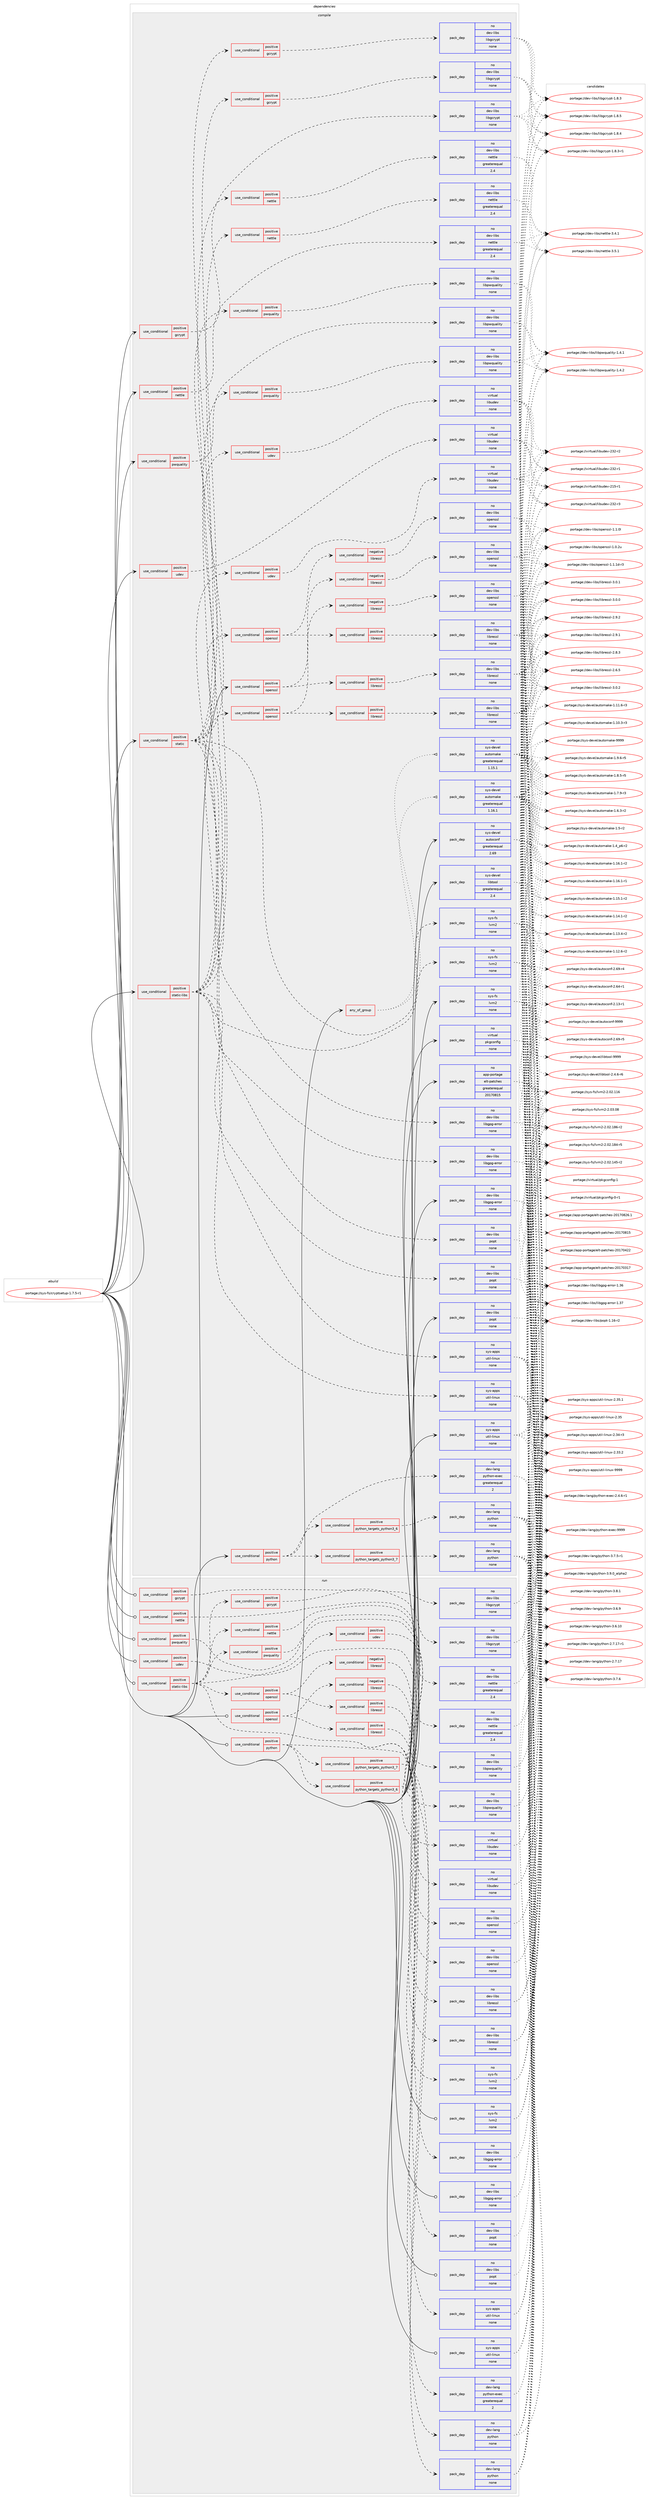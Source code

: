 digraph prolog {

# *************
# Graph options
# *************

newrank=true;
concentrate=true;
compound=true;
graph [rankdir=LR,fontname=Helvetica,fontsize=10,ranksep=1.5];#, ranksep=2.5, nodesep=0.2];
edge  [arrowhead=vee];
node  [fontname=Helvetica,fontsize=10];

# **********
# The ebuild
# **********

subgraph cluster_leftcol {
color=gray;
rank=same;
label=<<i>ebuild</i>>;
id [label="portage://sys-fs/cryptsetup-1.7.5-r1", color=red, width=4, href="../sys-fs/cryptsetup-1.7.5-r1.svg"];
}

# ****************
# The dependencies
# ****************

subgraph cluster_midcol {
color=gray;
label=<<i>dependencies</i>>;
subgraph cluster_compile {
fillcolor="#eeeeee";
style=filled;
label=<<i>compile</i>>;
subgraph any1009 {
dependency49550 [label=<<TABLE BORDER="0" CELLBORDER="1" CELLSPACING="0" CELLPADDING="4"><TR><TD CELLPADDING="10">any_of_group</TD></TR></TABLE>>, shape=none, color=red];subgraph pack38699 {
dependency49551 [label=<<TABLE BORDER="0" CELLBORDER="1" CELLSPACING="0" CELLPADDING="4" WIDTH="220"><TR><TD ROWSPAN="6" CELLPADDING="30">pack_dep</TD></TR><TR><TD WIDTH="110">no</TD></TR><TR><TD>sys-devel</TD></TR><TR><TD>automake</TD></TR><TR><TD>greaterequal</TD></TR><TR><TD>1.16.1</TD></TR></TABLE>>, shape=none, color=blue];
}
dependency49550:e -> dependency49551:w [weight=20,style="dotted",arrowhead="oinv"];
subgraph pack38700 {
dependency49552 [label=<<TABLE BORDER="0" CELLBORDER="1" CELLSPACING="0" CELLPADDING="4" WIDTH="220"><TR><TD ROWSPAN="6" CELLPADDING="30">pack_dep</TD></TR><TR><TD WIDTH="110">no</TD></TR><TR><TD>sys-devel</TD></TR><TR><TD>automake</TD></TR><TR><TD>greaterequal</TD></TR><TR><TD>1.15.1</TD></TR></TABLE>>, shape=none, color=blue];
}
dependency49550:e -> dependency49552:w [weight=20,style="dotted",arrowhead="oinv"];
}
id:e -> dependency49550:w [weight=20,style="solid",arrowhead="vee"];
subgraph cond9782 {
dependency49553 [label=<<TABLE BORDER="0" CELLBORDER="1" CELLSPACING="0" CELLPADDING="4"><TR><TD ROWSPAN="3" CELLPADDING="10">use_conditional</TD></TR><TR><TD>positive</TD></TR><TR><TD>gcrypt</TD></TR></TABLE>>, shape=none, color=red];
subgraph pack38701 {
dependency49554 [label=<<TABLE BORDER="0" CELLBORDER="1" CELLSPACING="0" CELLPADDING="4" WIDTH="220"><TR><TD ROWSPAN="6" CELLPADDING="30">pack_dep</TD></TR><TR><TD WIDTH="110">no</TD></TR><TR><TD>dev-libs</TD></TR><TR><TD>libgcrypt</TD></TR><TR><TD>none</TD></TR><TR><TD></TD></TR></TABLE>>, shape=none, color=blue];
}
dependency49553:e -> dependency49554:w [weight=20,style="dashed",arrowhead="vee"];
}
id:e -> dependency49553:w [weight=20,style="solid",arrowhead="vee"];
subgraph cond9783 {
dependency49555 [label=<<TABLE BORDER="0" CELLBORDER="1" CELLSPACING="0" CELLPADDING="4"><TR><TD ROWSPAN="3" CELLPADDING="10">use_conditional</TD></TR><TR><TD>positive</TD></TR><TR><TD>nettle</TD></TR></TABLE>>, shape=none, color=red];
subgraph pack38702 {
dependency49556 [label=<<TABLE BORDER="0" CELLBORDER="1" CELLSPACING="0" CELLPADDING="4" WIDTH="220"><TR><TD ROWSPAN="6" CELLPADDING="30">pack_dep</TD></TR><TR><TD WIDTH="110">no</TD></TR><TR><TD>dev-libs</TD></TR><TR><TD>nettle</TD></TR><TR><TD>greaterequal</TD></TR><TR><TD>2.4</TD></TR></TABLE>>, shape=none, color=blue];
}
dependency49555:e -> dependency49556:w [weight=20,style="dashed",arrowhead="vee"];
}
id:e -> dependency49555:w [weight=20,style="solid",arrowhead="vee"];
subgraph cond9784 {
dependency49557 [label=<<TABLE BORDER="0" CELLBORDER="1" CELLSPACING="0" CELLPADDING="4"><TR><TD ROWSPAN="3" CELLPADDING="10">use_conditional</TD></TR><TR><TD>positive</TD></TR><TR><TD>openssl</TD></TR></TABLE>>, shape=none, color=red];
subgraph cond9785 {
dependency49558 [label=<<TABLE BORDER="0" CELLBORDER="1" CELLSPACING="0" CELLPADDING="4"><TR><TD ROWSPAN="3" CELLPADDING="10">use_conditional</TD></TR><TR><TD>negative</TD></TR><TR><TD>libressl</TD></TR></TABLE>>, shape=none, color=red];
subgraph pack38703 {
dependency49559 [label=<<TABLE BORDER="0" CELLBORDER="1" CELLSPACING="0" CELLPADDING="4" WIDTH="220"><TR><TD ROWSPAN="6" CELLPADDING="30">pack_dep</TD></TR><TR><TD WIDTH="110">no</TD></TR><TR><TD>dev-libs</TD></TR><TR><TD>openssl</TD></TR><TR><TD>none</TD></TR><TR><TD></TD></TR></TABLE>>, shape=none, color=blue];
}
dependency49558:e -> dependency49559:w [weight=20,style="dashed",arrowhead="vee"];
}
dependency49557:e -> dependency49558:w [weight=20,style="dashed",arrowhead="vee"];
subgraph cond9786 {
dependency49560 [label=<<TABLE BORDER="0" CELLBORDER="1" CELLSPACING="0" CELLPADDING="4"><TR><TD ROWSPAN="3" CELLPADDING="10">use_conditional</TD></TR><TR><TD>positive</TD></TR><TR><TD>libressl</TD></TR></TABLE>>, shape=none, color=red];
subgraph pack38704 {
dependency49561 [label=<<TABLE BORDER="0" CELLBORDER="1" CELLSPACING="0" CELLPADDING="4" WIDTH="220"><TR><TD ROWSPAN="6" CELLPADDING="30">pack_dep</TD></TR><TR><TD WIDTH="110">no</TD></TR><TR><TD>dev-libs</TD></TR><TR><TD>libressl</TD></TR><TR><TD>none</TD></TR><TR><TD></TD></TR></TABLE>>, shape=none, color=blue];
}
dependency49560:e -> dependency49561:w [weight=20,style="dashed",arrowhead="vee"];
}
dependency49557:e -> dependency49560:w [weight=20,style="dashed",arrowhead="vee"];
}
id:e -> dependency49557:w [weight=20,style="solid",arrowhead="vee"];
subgraph cond9787 {
dependency49562 [label=<<TABLE BORDER="0" CELLBORDER="1" CELLSPACING="0" CELLPADDING="4"><TR><TD ROWSPAN="3" CELLPADDING="10">use_conditional</TD></TR><TR><TD>positive</TD></TR><TR><TD>pwquality</TD></TR></TABLE>>, shape=none, color=red];
subgraph pack38705 {
dependency49563 [label=<<TABLE BORDER="0" CELLBORDER="1" CELLSPACING="0" CELLPADDING="4" WIDTH="220"><TR><TD ROWSPAN="6" CELLPADDING="30">pack_dep</TD></TR><TR><TD WIDTH="110">no</TD></TR><TR><TD>dev-libs</TD></TR><TR><TD>libpwquality</TD></TR><TR><TD>none</TD></TR><TR><TD></TD></TR></TABLE>>, shape=none, color=blue];
}
dependency49562:e -> dependency49563:w [weight=20,style="dashed",arrowhead="vee"];
}
id:e -> dependency49562:w [weight=20,style="solid",arrowhead="vee"];
subgraph cond9788 {
dependency49564 [label=<<TABLE BORDER="0" CELLBORDER="1" CELLSPACING="0" CELLPADDING="4"><TR><TD ROWSPAN="3" CELLPADDING="10">use_conditional</TD></TR><TR><TD>positive</TD></TR><TR><TD>python</TD></TR></TABLE>>, shape=none, color=red];
subgraph cond9789 {
dependency49565 [label=<<TABLE BORDER="0" CELLBORDER="1" CELLSPACING="0" CELLPADDING="4"><TR><TD ROWSPAN="3" CELLPADDING="10">use_conditional</TD></TR><TR><TD>positive</TD></TR><TR><TD>python_targets_python3_6</TD></TR></TABLE>>, shape=none, color=red];
subgraph pack38706 {
dependency49566 [label=<<TABLE BORDER="0" CELLBORDER="1" CELLSPACING="0" CELLPADDING="4" WIDTH="220"><TR><TD ROWSPAN="6" CELLPADDING="30">pack_dep</TD></TR><TR><TD WIDTH="110">no</TD></TR><TR><TD>dev-lang</TD></TR><TR><TD>python</TD></TR><TR><TD>none</TD></TR><TR><TD></TD></TR></TABLE>>, shape=none, color=blue];
}
dependency49565:e -> dependency49566:w [weight=20,style="dashed",arrowhead="vee"];
}
dependency49564:e -> dependency49565:w [weight=20,style="dashed",arrowhead="vee"];
subgraph cond9790 {
dependency49567 [label=<<TABLE BORDER="0" CELLBORDER="1" CELLSPACING="0" CELLPADDING="4"><TR><TD ROWSPAN="3" CELLPADDING="10">use_conditional</TD></TR><TR><TD>positive</TD></TR><TR><TD>python_targets_python3_7</TD></TR></TABLE>>, shape=none, color=red];
subgraph pack38707 {
dependency49568 [label=<<TABLE BORDER="0" CELLBORDER="1" CELLSPACING="0" CELLPADDING="4" WIDTH="220"><TR><TD ROWSPAN="6" CELLPADDING="30">pack_dep</TD></TR><TR><TD WIDTH="110">no</TD></TR><TR><TD>dev-lang</TD></TR><TR><TD>python</TD></TR><TR><TD>none</TD></TR><TR><TD></TD></TR></TABLE>>, shape=none, color=blue];
}
dependency49567:e -> dependency49568:w [weight=20,style="dashed",arrowhead="vee"];
}
dependency49564:e -> dependency49567:w [weight=20,style="dashed",arrowhead="vee"];
subgraph pack38708 {
dependency49569 [label=<<TABLE BORDER="0" CELLBORDER="1" CELLSPACING="0" CELLPADDING="4" WIDTH="220"><TR><TD ROWSPAN="6" CELLPADDING="30">pack_dep</TD></TR><TR><TD WIDTH="110">no</TD></TR><TR><TD>dev-lang</TD></TR><TR><TD>python-exec</TD></TR><TR><TD>greaterequal</TD></TR><TR><TD>2</TD></TR></TABLE>>, shape=none, color=blue];
}
dependency49564:e -> dependency49569:w [weight=20,style="dashed",arrowhead="vee"];
}
id:e -> dependency49564:w [weight=20,style="solid",arrowhead="vee"];
subgraph cond9791 {
dependency49570 [label=<<TABLE BORDER="0" CELLBORDER="1" CELLSPACING="0" CELLPADDING="4"><TR><TD ROWSPAN="3" CELLPADDING="10">use_conditional</TD></TR><TR><TD>positive</TD></TR><TR><TD>static</TD></TR></TABLE>>, shape=none, color=red];
subgraph pack38709 {
dependency49571 [label=<<TABLE BORDER="0" CELLBORDER="1" CELLSPACING="0" CELLPADDING="4" WIDTH="220"><TR><TD ROWSPAN="6" CELLPADDING="30">pack_dep</TD></TR><TR><TD WIDTH="110">no</TD></TR><TR><TD>dev-libs</TD></TR><TR><TD>libgpg-error</TD></TR><TR><TD>none</TD></TR><TR><TD></TD></TR></TABLE>>, shape=none, color=blue];
}
dependency49570:e -> dependency49571:w [weight=20,style="dashed",arrowhead="vee"];
subgraph pack38710 {
dependency49572 [label=<<TABLE BORDER="0" CELLBORDER="1" CELLSPACING="0" CELLPADDING="4" WIDTH="220"><TR><TD ROWSPAN="6" CELLPADDING="30">pack_dep</TD></TR><TR><TD WIDTH="110">no</TD></TR><TR><TD>dev-libs</TD></TR><TR><TD>popt</TD></TR><TR><TD>none</TD></TR><TR><TD></TD></TR></TABLE>>, shape=none, color=blue];
}
dependency49570:e -> dependency49572:w [weight=20,style="dashed",arrowhead="vee"];
subgraph pack38711 {
dependency49573 [label=<<TABLE BORDER="0" CELLBORDER="1" CELLSPACING="0" CELLPADDING="4" WIDTH="220"><TR><TD ROWSPAN="6" CELLPADDING="30">pack_dep</TD></TR><TR><TD WIDTH="110">no</TD></TR><TR><TD>sys-apps</TD></TR><TR><TD>util-linux</TD></TR><TR><TD>none</TD></TR><TR><TD></TD></TR></TABLE>>, shape=none, color=blue];
}
dependency49570:e -> dependency49573:w [weight=20,style="dashed",arrowhead="vee"];
subgraph cond9792 {
dependency49574 [label=<<TABLE BORDER="0" CELLBORDER="1" CELLSPACING="0" CELLPADDING="4"><TR><TD ROWSPAN="3" CELLPADDING="10">use_conditional</TD></TR><TR><TD>positive</TD></TR><TR><TD>gcrypt</TD></TR></TABLE>>, shape=none, color=red];
subgraph pack38712 {
dependency49575 [label=<<TABLE BORDER="0" CELLBORDER="1" CELLSPACING="0" CELLPADDING="4" WIDTH="220"><TR><TD ROWSPAN="6" CELLPADDING="30">pack_dep</TD></TR><TR><TD WIDTH="110">no</TD></TR><TR><TD>dev-libs</TD></TR><TR><TD>libgcrypt</TD></TR><TR><TD>none</TD></TR><TR><TD></TD></TR></TABLE>>, shape=none, color=blue];
}
dependency49574:e -> dependency49575:w [weight=20,style="dashed",arrowhead="vee"];
}
dependency49570:e -> dependency49574:w [weight=20,style="dashed",arrowhead="vee"];
subgraph cond9793 {
dependency49576 [label=<<TABLE BORDER="0" CELLBORDER="1" CELLSPACING="0" CELLPADDING="4"><TR><TD ROWSPAN="3" CELLPADDING="10">use_conditional</TD></TR><TR><TD>positive</TD></TR><TR><TD>nettle</TD></TR></TABLE>>, shape=none, color=red];
subgraph pack38713 {
dependency49577 [label=<<TABLE BORDER="0" CELLBORDER="1" CELLSPACING="0" CELLPADDING="4" WIDTH="220"><TR><TD ROWSPAN="6" CELLPADDING="30">pack_dep</TD></TR><TR><TD WIDTH="110">no</TD></TR><TR><TD>dev-libs</TD></TR><TR><TD>nettle</TD></TR><TR><TD>greaterequal</TD></TR><TR><TD>2.4</TD></TR></TABLE>>, shape=none, color=blue];
}
dependency49576:e -> dependency49577:w [weight=20,style="dashed",arrowhead="vee"];
}
dependency49570:e -> dependency49576:w [weight=20,style="dashed",arrowhead="vee"];
subgraph cond9794 {
dependency49578 [label=<<TABLE BORDER="0" CELLBORDER="1" CELLSPACING="0" CELLPADDING="4"><TR><TD ROWSPAN="3" CELLPADDING="10">use_conditional</TD></TR><TR><TD>positive</TD></TR><TR><TD>openssl</TD></TR></TABLE>>, shape=none, color=red];
subgraph cond9795 {
dependency49579 [label=<<TABLE BORDER="0" CELLBORDER="1" CELLSPACING="0" CELLPADDING="4"><TR><TD ROWSPAN="3" CELLPADDING="10">use_conditional</TD></TR><TR><TD>negative</TD></TR><TR><TD>libressl</TD></TR></TABLE>>, shape=none, color=red];
subgraph pack38714 {
dependency49580 [label=<<TABLE BORDER="0" CELLBORDER="1" CELLSPACING="0" CELLPADDING="4" WIDTH="220"><TR><TD ROWSPAN="6" CELLPADDING="30">pack_dep</TD></TR><TR><TD WIDTH="110">no</TD></TR><TR><TD>dev-libs</TD></TR><TR><TD>openssl</TD></TR><TR><TD>none</TD></TR><TR><TD></TD></TR></TABLE>>, shape=none, color=blue];
}
dependency49579:e -> dependency49580:w [weight=20,style="dashed",arrowhead="vee"];
}
dependency49578:e -> dependency49579:w [weight=20,style="dashed",arrowhead="vee"];
subgraph cond9796 {
dependency49581 [label=<<TABLE BORDER="0" CELLBORDER="1" CELLSPACING="0" CELLPADDING="4"><TR><TD ROWSPAN="3" CELLPADDING="10">use_conditional</TD></TR><TR><TD>positive</TD></TR><TR><TD>libressl</TD></TR></TABLE>>, shape=none, color=red];
subgraph pack38715 {
dependency49582 [label=<<TABLE BORDER="0" CELLBORDER="1" CELLSPACING="0" CELLPADDING="4" WIDTH="220"><TR><TD ROWSPAN="6" CELLPADDING="30">pack_dep</TD></TR><TR><TD WIDTH="110">no</TD></TR><TR><TD>dev-libs</TD></TR><TR><TD>libressl</TD></TR><TR><TD>none</TD></TR><TR><TD></TD></TR></TABLE>>, shape=none, color=blue];
}
dependency49581:e -> dependency49582:w [weight=20,style="dashed",arrowhead="vee"];
}
dependency49578:e -> dependency49581:w [weight=20,style="dashed",arrowhead="vee"];
}
dependency49570:e -> dependency49578:w [weight=20,style="dashed",arrowhead="vee"];
subgraph cond9797 {
dependency49583 [label=<<TABLE BORDER="0" CELLBORDER="1" CELLSPACING="0" CELLPADDING="4"><TR><TD ROWSPAN="3" CELLPADDING="10">use_conditional</TD></TR><TR><TD>positive</TD></TR><TR><TD>pwquality</TD></TR></TABLE>>, shape=none, color=red];
subgraph pack38716 {
dependency49584 [label=<<TABLE BORDER="0" CELLBORDER="1" CELLSPACING="0" CELLPADDING="4" WIDTH="220"><TR><TD ROWSPAN="6" CELLPADDING="30">pack_dep</TD></TR><TR><TD WIDTH="110">no</TD></TR><TR><TD>dev-libs</TD></TR><TR><TD>libpwquality</TD></TR><TR><TD>none</TD></TR><TR><TD></TD></TR></TABLE>>, shape=none, color=blue];
}
dependency49583:e -> dependency49584:w [weight=20,style="dashed",arrowhead="vee"];
}
dependency49570:e -> dependency49583:w [weight=20,style="dashed",arrowhead="vee"];
subgraph pack38717 {
dependency49585 [label=<<TABLE BORDER="0" CELLBORDER="1" CELLSPACING="0" CELLPADDING="4" WIDTH="220"><TR><TD ROWSPAN="6" CELLPADDING="30">pack_dep</TD></TR><TR><TD WIDTH="110">no</TD></TR><TR><TD>sys-fs</TD></TR><TR><TD>lvm2</TD></TR><TR><TD>none</TD></TR><TR><TD></TD></TR></TABLE>>, shape=none, color=blue];
}
dependency49570:e -> dependency49585:w [weight=20,style="dashed",arrowhead="vee"];
subgraph cond9798 {
dependency49586 [label=<<TABLE BORDER="0" CELLBORDER="1" CELLSPACING="0" CELLPADDING="4"><TR><TD ROWSPAN="3" CELLPADDING="10">use_conditional</TD></TR><TR><TD>positive</TD></TR><TR><TD>udev</TD></TR></TABLE>>, shape=none, color=red];
subgraph pack38718 {
dependency49587 [label=<<TABLE BORDER="0" CELLBORDER="1" CELLSPACING="0" CELLPADDING="4" WIDTH="220"><TR><TD ROWSPAN="6" CELLPADDING="30">pack_dep</TD></TR><TR><TD WIDTH="110">no</TD></TR><TR><TD>virtual</TD></TR><TR><TD>libudev</TD></TR><TR><TD>none</TD></TR><TR><TD></TD></TR></TABLE>>, shape=none, color=blue];
}
dependency49586:e -> dependency49587:w [weight=20,style="dashed",arrowhead="vee"];
}
dependency49570:e -> dependency49586:w [weight=20,style="dashed",arrowhead="vee"];
}
id:e -> dependency49570:w [weight=20,style="solid",arrowhead="vee"];
subgraph cond9799 {
dependency49588 [label=<<TABLE BORDER="0" CELLBORDER="1" CELLSPACING="0" CELLPADDING="4"><TR><TD ROWSPAN="3" CELLPADDING="10">use_conditional</TD></TR><TR><TD>positive</TD></TR><TR><TD>static-libs</TD></TR></TABLE>>, shape=none, color=red];
subgraph pack38719 {
dependency49589 [label=<<TABLE BORDER="0" CELLBORDER="1" CELLSPACING="0" CELLPADDING="4" WIDTH="220"><TR><TD ROWSPAN="6" CELLPADDING="30">pack_dep</TD></TR><TR><TD WIDTH="110">no</TD></TR><TR><TD>dev-libs</TD></TR><TR><TD>libgpg-error</TD></TR><TR><TD>none</TD></TR><TR><TD></TD></TR></TABLE>>, shape=none, color=blue];
}
dependency49588:e -> dependency49589:w [weight=20,style="dashed",arrowhead="vee"];
subgraph pack38720 {
dependency49590 [label=<<TABLE BORDER="0" CELLBORDER="1" CELLSPACING="0" CELLPADDING="4" WIDTH="220"><TR><TD ROWSPAN="6" CELLPADDING="30">pack_dep</TD></TR><TR><TD WIDTH="110">no</TD></TR><TR><TD>dev-libs</TD></TR><TR><TD>popt</TD></TR><TR><TD>none</TD></TR><TR><TD></TD></TR></TABLE>>, shape=none, color=blue];
}
dependency49588:e -> dependency49590:w [weight=20,style="dashed",arrowhead="vee"];
subgraph pack38721 {
dependency49591 [label=<<TABLE BORDER="0" CELLBORDER="1" CELLSPACING="0" CELLPADDING="4" WIDTH="220"><TR><TD ROWSPAN="6" CELLPADDING="30">pack_dep</TD></TR><TR><TD WIDTH="110">no</TD></TR><TR><TD>sys-apps</TD></TR><TR><TD>util-linux</TD></TR><TR><TD>none</TD></TR><TR><TD></TD></TR></TABLE>>, shape=none, color=blue];
}
dependency49588:e -> dependency49591:w [weight=20,style="dashed",arrowhead="vee"];
subgraph cond9800 {
dependency49592 [label=<<TABLE BORDER="0" CELLBORDER="1" CELLSPACING="0" CELLPADDING="4"><TR><TD ROWSPAN="3" CELLPADDING="10">use_conditional</TD></TR><TR><TD>positive</TD></TR><TR><TD>gcrypt</TD></TR></TABLE>>, shape=none, color=red];
subgraph pack38722 {
dependency49593 [label=<<TABLE BORDER="0" CELLBORDER="1" CELLSPACING="0" CELLPADDING="4" WIDTH="220"><TR><TD ROWSPAN="6" CELLPADDING="30">pack_dep</TD></TR><TR><TD WIDTH="110">no</TD></TR><TR><TD>dev-libs</TD></TR><TR><TD>libgcrypt</TD></TR><TR><TD>none</TD></TR><TR><TD></TD></TR></TABLE>>, shape=none, color=blue];
}
dependency49592:e -> dependency49593:w [weight=20,style="dashed",arrowhead="vee"];
}
dependency49588:e -> dependency49592:w [weight=20,style="dashed",arrowhead="vee"];
subgraph cond9801 {
dependency49594 [label=<<TABLE BORDER="0" CELLBORDER="1" CELLSPACING="0" CELLPADDING="4"><TR><TD ROWSPAN="3" CELLPADDING="10">use_conditional</TD></TR><TR><TD>positive</TD></TR><TR><TD>nettle</TD></TR></TABLE>>, shape=none, color=red];
subgraph pack38723 {
dependency49595 [label=<<TABLE BORDER="0" CELLBORDER="1" CELLSPACING="0" CELLPADDING="4" WIDTH="220"><TR><TD ROWSPAN="6" CELLPADDING="30">pack_dep</TD></TR><TR><TD WIDTH="110">no</TD></TR><TR><TD>dev-libs</TD></TR><TR><TD>nettle</TD></TR><TR><TD>greaterequal</TD></TR><TR><TD>2.4</TD></TR></TABLE>>, shape=none, color=blue];
}
dependency49594:e -> dependency49595:w [weight=20,style="dashed",arrowhead="vee"];
}
dependency49588:e -> dependency49594:w [weight=20,style="dashed",arrowhead="vee"];
subgraph cond9802 {
dependency49596 [label=<<TABLE BORDER="0" CELLBORDER="1" CELLSPACING="0" CELLPADDING="4"><TR><TD ROWSPAN="3" CELLPADDING="10">use_conditional</TD></TR><TR><TD>positive</TD></TR><TR><TD>openssl</TD></TR></TABLE>>, shape=none, color=red];
subgraph cond9803 {
dependency49597 [label=<<TABLE BORDER="0" CELLBORDER="1" CELLSPACING="0" CELLPADDING="4"><TR><TD ROWSPAN="3" CELLPADDING="10">use_conditional</TD></TR><TR><TD>negative</TD></TR><TR><TD>libressl</TD></TR></TABLE>>, shape=none, color=red];
subgraph pack38724 {
dependency49598 [label=<<TABLE BORDER="0" CELLBORDER="1" CELLSPACING="0" CELLPADDING="4" WIDTH="220"><TR><TD ROWSPAN="6" CELLPADDING="30">pack_dep</TD></TR><TR><TD WIDTH="110">no</TD></TR><TR><TD>dev-libs</TD></TR><TR><TD>openssl</TD></TR><TR><TD>none</TD></TR><TR><TD></TD></TR></TABLE>>, shape=none, color=blue];
}
dependency49597:e -> dependency49598:w [weight=20,style="dashed",arrowhead="vee"];
}
dependency49596:e -> dependency49597:w [weight=20,style="dashed",arrowhead="vee"];
subgraph cond9804 {
dependency49599 [label=<<TABLE BORDER="0" CELLBORDER="1" CELLSPACING="0" CELLPADDING="4"><TR><TD ROWSPAN="3" CELLPADDING="10">use_conditional</TD></TR><TR><TD>positive</TD></TR><TR><TD>libressl</TD></TR></TABLE>>, shape=none, color=red];
subgraph pack38725 {
dependency49600 [label=<<TABLE BORDER="0" CELLBORDER="1" CELLSPACING="0" CELLPADDING="4" WIDTH="220"><TR><TD ROWSPAN="6" CELLPADDING="30">pack_dep</TD></TR><TR><TD WIDTH="110">no</TD></TR><TR><TD>dev-libs</TD></TR><TR><TD>libressl</TD></TR><TR><TD>none</TD></TR><TR><TD></TD></TR></TABLE>>, shape=none, color=blue];
}
dependency49599:e -> dependency49600:w [weight=20,style="dashed",arrowhead="vee"];
}
dependency49596:e -> dependency49599:w [weight=20,style="dashed",arrowhead="vee"];
}
dependency49588:e -> dependency49596:w [weight=20,style="dashed",arrowhead="vee"];
subgraph cond9805 {
dependency49601 [label=<<TABLE BORDER="0" CELLBORDER="1" CELLSPACING="0" CELLPADDING="4"><TR><TD ROWSPAN="3" CELLPADDING="10">use_conditional</TD></TR><TR><TD>positive</TD></TR><TR><TD>pwquality</TD></TR></TABLE>>, shape=none, color=red];
subgraph pack38726 {
dependency49602 [label=<<TABLE BORDER="0" CELLBORDER="1" CELLSPACING="0" CELLPADDING="4" WIDTH="220"><TR><TD ROWSPAN="6" CELLPADDING="30">pack_dep</TD></TR><TR><TD WIDTH="110">no</TD></TR><TR><TD>dev-libs</TD></TR><TR><TD>libpwquality</TD></TR><TR><TD>none</TD></TR><TR><TD></TD></TR></TABLE>>, shape=none, color=blue];
}
dependency49601:e -> dependency49602:w [weight=20,style="dashed",arrowhead="vee"];
}
dependency49588:e -> dependency49601:w [weight=20,style="dashed",arrowhead="vee"];
subgraph pack38727 {
dependency49603 [label=<<TABLE BORDER="0" CELLBORDER="1" CELLSPACING="0" CELLPADDING="4" WIDTH="220"><TR><TD ROWSPAN="6" CELLPADDING="30">pack_dep</TD></TR><TR><TD WIDTH="110">no</TD></TR><TR><TD>sys-fs</TD></TR><TR><TD>lvm2</TD></TR><TR><TD>none</TD></TR><TR><TD></TD></TR></TABLE>>, shape=none, color=blue];
}
dependency49588:e -> dependency49603:w [weight=20,style="dashed",arrowhead="vee"];
subgraph cond9806 {
dependency49604 [label=<<TABLE BORDER="0" CELLBORDER="1" CELLSPACING="0" CELLPADDING="4"><TR><TD ROWSPAN="3" CELLPADDING="10">use_conditional</TD></TR><TR><TD>positive</TD></TR><TR><TD>udev</TD></TR></TABLE>>, shape=none, color=red];
subgraph pack38728 {
dependency49605 [label=<<TABLE BORDER="0" CELLBORDER="1" CELLSPACING="0" CELLPADDING="4" WIDTH="220"><TR><TD ROWSPAN="6" CELLPADDING="30">pack_dep</TD></TR><TR><TD WIDTH="110">no</TD></TR><TR><TD>virtual</TD></TR><TR><TD>libudev</TD></TR><TR><TD>none</TD></TR><TR><TD></TD></TR></TABLE>>, shape=none, color=blue];
}
dependency49604:e -> dependency49605:w [weight=20,style="dashed",arrowhead="vee"];
}
dependency49588:e -> dependency49604:w [weight=20,style="dashed",arrowhead="vee"];
}
id:e -> dependency49588:w [weight=20,style="solid",arrowhead="vee"];
subgraph cond9807 {
dependency49606 [label=<<TABLE BORDER="0" CELLBORDER="1" CELLSPACING="0" CELLPADDING="4"><TR><TD ROWSPAN="3" CELLPADDING="10">use_conditional</TD></TR><TR><TD>positive</TD></TR><TR><TD>udev</TD></TR></TABLE>>, shape=none, color=red];
subgraph pack38729 {
dependency49607 [label=<<TABLE BORDER="0" CELLBORDER="1" CELLSPACING="0" CELLPADDING="4" WIDTH="220"><TR><TD ROWSPAN="6" CELLPADDING="30">pack_dep</TD></TR><TR><TD WIDTH="110">no</TD></TR><TR><TD>virtual</TD></TR><TR><TD>libudev</TD></TR><TR><TD>none</TD></TR><TR><TD></TD></TR></TABLE>>, shape=none, color=blue];
}
dependency49606:e -> dependency49607:w [weight=20,style="dashed",arrowhead="vee"];
}
id:e -> dependency49606:w [weight=20,style="solid",arrowhead="vee"];
subgraph pack38730 {
dependency49608 [label=<<TABLE BORDER="0" CELLBORDER="1" CELLSPACING="0" CELLPADDING="4" WIDTH="220"><TR><TD ROWSPAN="6" CELLPADDING="30">pack_dep</TD></TR><TR><TD WIDTH="110">no</TD></TR><TR><TD>app-portage</TD></TR><TR><TD>elt-patches</TD></TR><TR><TD>greaterequal</TD></TR><TR><TD>20170815</TD></TR></TABLE>>, shape=none, color=blue];
}
id:e -> dependency49608:w [weight=20,style="solid",arrowhead="vee"];
subgraph pack38731 {
dependency49609 [label=<<TABLE BORDER="0" CELLBORDER="1" CELLSPACING="0" CELLPADDING="4" WIDTH="220"><TR><TD ROWSPAN="6" CELLPADDING="30">pack_dep</TD></TR><TR><TD WIDTH="110">no</TD></TR><TR><TD>dev-libs</TD></TR><TR><TD>libgpg-error</TD></TR><TR><TD>none</TD></TR><TR><TD></TD></TR></TABLE>>, shape=none, color=blue];
}
id:e -> dependency49609:w [weight=20,style="solid",arrowhead="vee"];
subgraph pack38732 {
dependency49610 [label=<<TABLE BORDER="0" CELLBORDER="1" CELLSPACING="0" CELLPADDING="4" WIDTH="220"><TR><TD ROWSPAN="6" CELLPADDING="30">pack_dep</TD></TR><TR><TD WIDTH="110">no</TD></TR><TR><TD>dev-libs</TD></TR><TR><TD>popt</TD></TR><TR><TD>none</TD></TR><TR><TD></TD></TR></TABLE>>, shape=none, color=blue];
}
id:e -> dependency49610:w [weight=20,style="solid",arrowhead="vee"];
subgraph pack38733 {
dependency49611 [label=<<TABLE BORDER="0" CELLBORDER="1" CELLSPACING="0" CELLPADDING="4" WIDTH="220"><TR><TD ROWSPAN="6" CELLPADDING="30">pack_dep</TD></TR><TR><TD WIDTH="110">no</TD></TR><TR><TD>sys-apps</TD></TR><TR><TD>util-linux</TD></TR><TR><TD>none</TD></TR><TR><TD></TD></TR></TABLE>>, shape=none, color=blue];
}
id:e -> dependency49611:w [weight=20,style="solid",arrowhead="vee"];
subgraph pack38734 {
dependency49612 [label=<<TABLE BORDER="0" CELLBORDER="1" CELLSPACING="0" CELLPADDING="4" WIDTH="220"><TR><TD ROWSPAN="6" CELLPADDING="30">pack_dep</TD></TR><TR><TD WIDTH="110">no</TD></TR><TR><TD>sys-devel</TD></TR><TR><TD>autoconf</TD></TR><TR><TD>greaterequal</TD></TR><TR><TD>2.69</TD></TR></TABLE>>, shape=none, color=blue];
}
id:e -> dependency49612:w [weight=20,style="solid",arrowhead="vee"];
subgraph pack38735 {
dependency49613 [label=<<TABLE BORDER="0" CELLBORDER="1" CELLSPACING="0" CELLPADDING="4" WIDTH="220"><TR><TD ROWSPAN="6" CELLPADDING="30">pack_dep</TD></TR><TR><TD WIDTH="110">no</TD></TR><TR><TD>sys-devel</TD></TR><TR><TD>libtool</TD></TR><TR><TD>greaterequal</TD></TR><TR><TD>2.4</TD></TR></TABLE>>, shape=none, color=blue];
}
id:e -> dependency49613:w [weight=20,style="solid",arrowhead="vee"];
subgraph pack38736 {
dependency49614 [label=<<TABLE BORDER="0" CELLBORDER="1" CELLSPACING="0" CELLPADDING="4" WIDTH="220"><TR><TD ROWSPAN="6" CELLPADDING="30">pack_dep</TD></TR><TR><TD WIDTH="110">no</TD></TR><TR><TD>sys-fs</TD></TR><TR><TD>lvm2</TD></TR><TR><TD>none</TD></TR><TR><TD></TD></TR></TABLE>>, shape=none, color=blue];
}
id:e -> dependency49614:w [weight=20,style="solid",arrowhead="vee"];
subgraph pack38737 {
dependency49615 [label=<<TABLE BORDER="0" CELLBORDER="1" CELLSPACING="0" CELLPADDING="4" WIDTH="220"><TR><TD ROWSPAN="6" CELLPADDING="30">pack_dep</TD></TR><TR><TD WIDTH="110">no</TD></TR><TR><TD>virtual</TD></TR><TR><TD>pkgconfig</TD></TR><TR><TD>none</TD></TR><TR><TD></TD></TR></TABLE>>, shape=none, color=blue];
}
id:e -> dependency49615:w [weight=20,style="solid",arrowhead="vee"];
}
subgraph cluster_compileandrun {
fillcolor="#eeeeee";
style=filled;
label=<<i>compile and run</i>>;
}
subgraph cluster_run {
fillcolor="#eeeeee";
style=filled;
label=<<i>run</i>>;
subgraph cond9808 {
dependency49616 [label=<<TABLE BORDER="0" CELLBORDER="1" CELLSPACING="0" CELLPADDING="4"><TR><TD ROWSPAN="3" CELLPADDING="10">use_conditional</TD></TR><TR><TD>positive</TD></TR><TR><TD>gcrypt</TD></TR></TABLE>>, shape=none, color=red];
subgraph pack38738 {
dependency49617 [label=<<TABLE BORDER="0" CELLBORDER="1" CELLSPACING="0" CELLPADDING="4" WIDTH="220"><TR><TD ROWSPAN="6" CELLPADDING="30">pack_dep</TD></TR><TR><TD WIDTH="110">no</TD></TR><TR><TD>dev-libs</TD></TR><TR><TD>libgcrypt</TD></TR><TR><TD>none</TD></TR><TR><TD></TD></TR></TABLE>>, shape=none, color=blue];
}
dependency49616:e -> dependency49617:w [weight=20,style="dashed",arrowhead="vee"];
}
id:e -> dependency49616:w [weight=20,style="solid",arrowhead="odot"];
subgraph cond9809 {
dependency49618 [label=<<TABLE BORDER="0" CELLBORDER="1" CELLSPACING="0" CELLPADDING="4"><TR><TD ROWSPAN="3" CELLPADDING="10">use_conditional</TD></TR><TR><TD>positive</TD></TR><TR><TD>nettle</TD></TR></TABLE>>, shape=none, color=red];
subgraph pack38739 {
dependency49619 [label=<<TABLE BORDER="0" CELLBORDER="1" CELLSPACING="0" CELLPADDING="4" WIDTH="220"><TR><TD ROWSPAN="6" CELLPADDING="30">pack_dep</TD></TR><TR><TD WIDTH="110">no</TD></TR><TR><TD>dev-libs</TD></TR><TR><TD>nettle</TD></TR><TR><TD>greaterequal</TD></TR><TR><TD>2.4</TD></TR></TABLE>>, shape=none, color=blue];
}
dependency49618:e -> dependency49619:w [weight=20,style="dashed",arrowhead="vee"];
}
id:e -> dependency49618:w [weight=20,style="solid",arrowhead="odot"];
subgraph cond9810 {
dependency49620 [label=<<TABLE BORDER="0" CELLBORDER="1" CELLSPACING="0" CELLPADDING="4"><TR><TD ROWSPAN="3" CELLPADDING="10">use_conditional</TD></TR><TR><TD>positive</TD></TR><TR><TD>openssl</TD></TR></TABLE>>, shape=none, color=red];
subgraph cond9811 {
dependency49621 [label=<<TABLE BORDER="0" CELLBORDER="1" CELLSPACING="0" CELLPADDING="4"><TR><TD ROWSPAN="3" CELLPADDING="10">use_conditional</TD></TR><TR><TD>negative</TD></TR><TR><TD>libressl</TD></TR></TABLE>>, shape=none, color=red];
subgraph pack38740 {
dependency49622 [label=<<TABLE BORDER="0" CELLBORDER="1" CELLSPACING="0" CELLPADDING="4" WIDTH="220"><TR><TD ROWSPAN="6" CELLPADDING="30">pack_dep</TD></TR><TR><TD WIDTH="110">no</TD></TR><TR><TD>dev-libs</TD></TR><TR><TD>openssl</TD></TR><TR><TD>none</TD></TR><TR><TD></TD></TR></TABLE>>, shape=none, color=blue];
}
dependency49621:e -> dependency49622:w [weight=20,style="dashed",arrowhead="vee"];
}
dependency49620:e -> dependency49621:w [weight=20,style="dashed",arrowhead="vee"];
subgraph cond9812 {
dependency49623 [label=<<TABLE BORDER="0" CELLBORDER="1" CELLSPACING="0" CELLPADDING="4"><TR><TD ROWSPAN="3" CELLPADDING="10">use_conditional</TD></TR><TR><TD>positive</TD></TR><TR><TD>libressl</TD></TR></TABLE>>, shape=none, color=red];
subgraph pack38741 {
dependency49624 [label=<<TABLE BORDER="0" CELLBORDER="1" CELLSPACING="0" CELLPADDING="4" WIDTH="220"><TR><TD ROWSPAN="6" CELLPADDING="30">pack_dep</TD></TR><TR><TD WIDTH="110">no</TD></TR><TR><TD>dev-libs</TD></TR><TR><TD>libressl</TD></TR><TR><TD>none</TD></TR><TR><TD></TD></TR></TABLE>>, shape=none, color=blue];
}
dependency49623:e -> dependency49624:w [weight=20,style="dashed",arrowhead="vee"];
}
dependency49620:e -> dependency49623:w [weight=20,style="dashed",arrowhead="vee"];
}
id:e -> dependency49620:w [weight=20,style="solid",arrowhead="odot"];
subgraph cond9813 {
dependency49625 [label=<<TABLE BORDER="0" CELLBORDER="1" CELLSPACING="0" CELLPADDING="4"><TR><TD ROWSPAN="3" CELLPADDING="10">use_conditional</TD></TR><TR><TD>positive</TD></TR><TR><TD>pwquality</TD></TR></TABLE>>, shape=none, color=red];
subgraph pack38742 {
dependency49626 [label=<<TABLE BORDER="0" CELLBORDER="1" CELLSPACING="0" CELLPADDING="4" WIDTH="220"><TR><TD ROWSPAN="6" CELLPADDING="30">pack_dep</TD></TR><TR><TD WIDTH="110">no</TD></TR><TR><TD>dev-libs</TD></TR><TR><TD>libpwquality</TD></TR><TR><TD>none</TD></TR><TR><TD></TD></TR></TABLE>>, shape=none, color=blue];
}
dependency49625:e -> dependency49626:w [weight=20,style="dashed",arrowhead="vee"];
}
id:e -> dependency49625:w [weight=20,style="solid",arrowhead="odot"];
subgraph cond9814 {
dependency49627 [label=<<TABLE BORDER="0" CELLBORDER="1" CELLSPACING="0" CELLPADDING="4"><TR><TD ROWSPAN="3" CELLPADDING="10">use_conditional</TD></TR><TR><TD>positive</TD></TR><TR><TD>python</TD></TR></TABLE>>, shape=none, color=red];
subgraph cond9815 {
dependency49628 [label=<<TABLE BORDER="0" CELLBORDER="1" CELLSPACING="0" CELLPADDING="4"><TR><TD ROWSPAN="3" CELLPADDING="10">use_conditional</TD></TR><TR><TD>positive</TD></TR><TR><TD>python_targets_python3_6</TD></TR></TABLE>>, shape=none, color=red];
subgraph pack38743 {
dependency49629 [label=<<TABLE BORDER="0" CELLBORDER="1" CELLSPACING="0" CELLPADDING="4" WIDTH="220"><TR><TD ROWSPAN="6" CELLPADDING="30">pack_dep</TD></TR><TR><TD WIDTH="110">no</TD></TR><TR><TD>dev-lang</TD></TR><TR><TD>python</TD></TR><TR><TD>none</TD></TR><TR><TD></TD></TR></TABLE>>, shape=none, color=blue];
}
dependency49628:e -> dependency49629:w [weight=20,style="dashed",arrowhead="vee"];
}
dependency49627:e -> dependency49628:w [weight=20,style="dashed",arrowhead="vee"];
subgraph cond9816 {
dependency49630 [label=<<TABLE BORDER="0" CELLBORDER="1" CELLSPACING="0" CELLPADDING="4"><TR><TD ROWSPAN="3" CELLPADDING="10">use_conditional</TD></TR><TR><TD>positive</TD></TR><TR><TD>python_targets_python3_7</TD></TR></TABLE>>, shape=none, color=red];
subgraph pack38744 {
dependency49631 [label=<<TABLE BORDER="0" CELLBORDER="1" CELLSPACING="0" CELLPADDING="4" WIDTH="220"><TR><TD ROWSPAN="6" CELLPADDING="30">pack_dep</TD></TR><TR><TD WIDTH="110">no</TD></TR><TR><TD>dev-lang</TD></TR><TR><TD>python</TD></TR><TR><TD>none</TD></TR><TR><TD></TD></TR></TABLE>>, shape=none, color=blue];
}
dependency49630:e -> dependency49631:w [weight=20,style="dashed",arrowhead="vee"];
}
dependency49627:e -> dependency49630:w [weight=20,style="dashed",arrowhead="vee"];
subgraph pack38745 {
dependency49632 [label=<<TABLE BORDER="0" CELLBORDER="1" CELLSPACING="0" CELLPADDING="4" WIDTH="220"><TR><TD ROWSPAN="6" CELLPADDING="30">pack_dep</TD></TR><TR><TD WIDTH="110">no</TD></TR><TR><TD>dev-lang</TD></TR><TR><TD>python-exec</TD></TR><TR><TD>greaterequal</TD></TR><TR><TD>2</TD></TR></TABLE>>, shape=none, color=blue];
}
dependency49627:e -> dependency49632:w [weight=20,style="dashed",arrowhead="vee"];
}
id:e -> dependency49627:w [weight=20,style="solid",arrowhead="odot"];
subgraph cond9817 {
dependency49633 [label=<<TABLE BORDER="0" CELLBORDER="1" CELLSPACING="0" CELLPADDING="4"><TR><TD ROWSPAN="3" CELLPADDING="10">use_conditional</TD></TR><TR><TD>positive</TD></TR><TR><TD>static-libs</TD></TR></TABLE>>, shape=none, color=red];
subgraph pack38746 {
dependency49634 [label=<<TABLE BORDER="0" CELLBORDER="1" CELLSPACING="0" CELLPADDING="4" WIDTH="220"><TR><TD ROWSPAN="6" CELLPADDING="30">pack_dep</TD></TR><TR><TD WIDTH="110">no</TD></TR><TR><TD>dev-libs</TD></TR><TR><TD>libgpg-error</TD></TR><TR><TD>none</TD></TR><TR><TD></TD></TR></TABLE>>, shape=none, color=blue];
}
dependency49633:e -> dependency49634:w [weight=20,style="dashed",arrowhead="vee"];
subgraph pack38747 {
dependency49635 [label=<<TABLE BORDER="0" CELLBORDER="1" CELLSPACING="0" CELLPADDING="4" WIDTH="220"><TR><TD ROWSPAN="6" CELLPADDING="30">pack_dep</TD></TR><TR><TD WIDTH="110">no</TD></TR><TR><TD>dev-libs</TD></TR><TR><TD>popt</TD></TR><TR><TD>none</TD></TR><TR><TD></TD></TR></TABLE>>, shape=none, color=blue];
}
dependency49633:e -> dependency49635:w [weight=20,style="dashed",arrowhead="vee"];
subgraph pack38748 {
dependency49636 [label=<<TABLE BORDER="0" CELLBORDER="1" CELLSPACING="0" CELLPADDING="4" WIDTH="220"><TR><TD ROWSPAN="6" CELLPADDING="30">pack_dep</TD></TR><TR><TD WIDTH="110">no</TD></TR><TR><TD>sys-apps</TD></TR><TR><TD>util-linux</TD></TR><TR><TD>none</TD></TR><TR><TD></TD></TR></TABLE>>, shape=none, color=blue];
}
dependency49633:e -> dependency49636:w [weight=20,style="dashed",arrowhead="vee"];
subgraph cond9818 {
dependency49637 [label=<<TABLE BORDER="0" CELLBORDER="1" CELLSPACING="0" CELLPADDING="4"><TR><TD ROWSPAN="3" CELLPADDING="10">use_conditional</TD></TR><TR><TD>positive</TD></TR><TR><TD>gcrypt</TD></TR></TABLE>>, shape=none, color=red];
subgraph pack38749 {
dependency49638 [label=<<TABLE BORDER="0" CELLBORDER="1" CELLSPACING="0" CELLPADDING="4" WIDTH="220"><TR><TD ROWSPAN="6" CELLPADDING="30">pack_dep</TD></TR><TR><TD WIDTH="110">no</TD></TR><TR><TD>dev-libs</TD></TR><TR><TD>libgcrypt</TD></TR><TR><TD>none</TD></TR><TR><TD></TD></TR></TABLE>>, shape=none, color=blue];
}
dependency49637:e -> dependency49638:w [weight=20,style="dashed",arrowhead="vee"];
}
dependency49633:e -> dependency49637:w [weight=20,style="dashed",arrowhead="vee"];
subgraph cond9819 {
dependency49639 [label=<<TABLE BORDER="0" CELLBORDER="1" CELLSPACING="0" CELLPADDING="4"><TR><TD ROWSPAN="3" CELLPADDING="10">use_conditional</TD></TR><TR><TD>positive</TD></TR><TR><TD>nettle</TD></TR></TABLE>>, shape=none, color=red];
subgraph pack38750 {
dependency49640 [label=<<TABLE BORDER="0" CELLBORDER="1" CELLSPACING="0" CELLPADDING="4" WIDTH="220"><TR><TD ROWSPAN="6" CELLPADDING="30">pack_dep</TD></TR><TR><TD WIDTH="110">no</TD></TR><TR><TD>dev-libs</TD></TR><TR><TD>nettle</TD></TR><TR><TD>greaterequal</TD></TR><TR><TD>2.4</TD></TR></TABLE>>, shape=none, color=blue];
}
dependency49639:e -> dependency49640:w [weight=20,style="dashed",arrowhead="vee"];
}
dependency49633:e -> dependency49639:w [weight=20,style="dashed",arrowhead="vee"];
subgraph cond9820 {
dependency49641 [label=<<TABLE BORDER="0" CELLBORDER="1" CELLSPACING="0" CELLPADDING="4"><TR><TD ROWSPAN="3" CELLPADDING="10">use_conditional</TD></TR><TR><TD>positive</TD></TR><TR><TD>openssl</TD></TR></TABLE>>, shape=none, color=red];
subgraph cond9821 {
dependency49642 [label=<<TABLE BORDER="0" CELLBORDER="1" CELLSPACING="0" CELLPADDING="4"><TR><TD ROWSPAN="3" CELLPADDING="10">use_conditional</TD></TR><TR><TD>negative</TD></TR><TR><TD>libressl</TD></TR></TABLE>>, shape=none, color=red];
subgraph pack38751 {
dependency49643 [label=<<TABLE BORDER="0" CELLBORDER="1" CELLSPACING="0" CELLPADDING="4" WIDTH="220"><TR><TD ROWSPAN="6" CELLPADDING="30">pack_dep</TD></TR><TR><TD WIDTH="110">no</TD></TR><TR><TD>dev-libs</TD></TR><TR><TD>openssl</TD></TR><TR><TD>none</TD></TR><TR><TD></TD></TR></TABLE>>, shape=none, color=blue];
}
dependency49642:e -> dependency49643:w [weight=20,style="dashed",arrowhead="vee"];
}
dependency49641:e -> dependency49642:w [weight=20,style="dashed",arrowhead="vee"];
subgraph cond9822 {
dependency49644 [label=<<TABLE BORDER="0" CELLBORDER="1" CELLSPACING="0" CELLPADDING="4"><TR><TD ROWSPAN="3" CELLPADDING="10">use_conditional</TD></TR><TR><TD>positive</TD></TR><TR><TD>libressl</TD></TR></TABLE>>, shape=none, color=red];
subgraph pack38752 {
dependency49645 [label=<<TABLE BORDER="0" CELLBORDER="1" CELLSPACING="0" CELLPADDING="4" WIDTH="220"><TR><TD ROWSPAN="6" CELLPADDING="30">pack_dep</TD></TR><TR><TD WIDTH="110">no</TD></TR><TR><TD>dev-libs</TD></TR><TR><TD>libressl</TD></TR><TR><TD>none</TD></TR><TR><TD></TD></TR></TABLE>>, shape=none, color=blue];
}
dependency49644:e -> dependency49645:w [weight=20,style="dashed",arrowhead="vee"];
}
dependency49641:e -> dependency49644:w [weight=20,style="dashed",arrowhead="vee"];
}
dependency49633:e -> dependency49641:w [weight=20,style="dashed",arrowhead="vee"];
subgraph cond9823 {
dependency49646 [label=<<TABLE BORDER="0" CELLBORDER="1" CELLSPACING="0" CELLPADDING="4"><TR><TD ROWSPAN="3" CELLPADDING="10">use_conditional</TD></TR><TR><TD>positive</TD></TR><TR><TD>pwquality</TD></TR></TABLE>>, shape=none, color=red];
subgraph pack38753 {
dependency49647 [label=<<TABLE BORDER="0" CELLBORDER="1" CELLSPACING="0" CELLPADDING="4" WIDTH="220"><TR><TD ROWSPAN="6" CELLPADDING="30">pack_dep</TD></TR><TR><TD WIDTH="110">no</TD></TR><TR><TD>dev-libs</TD></TR><TR><TD>libpwquality</TD></TR><TR><TD>none</TD></TR><TR><TD></TD></TR></TABLE>>, shape=none, color=blue];
}
dependency49646:e -> dependency49647:w [weight=20,style="dashed",arrowhead="vee"];
}
dependency49633:e -> dependency49646:w [weight=20,style="dashed",arrowhead="vee"];
subgraph pack38754 {
dependency49648 [label=<<TABLE BORDER="0" CELLBORDER="1" CELLSPACING="0" CELLPADDING="4" WIDTH="220"><TR><TD ROWSPAN="6" CELLPADDING="30">pack_dep</TD></TR><TR><TD WIDTH="110">no</TD></TR><TR><TD>sys-fs</TD></TR><TR><TD>lvm2</TD></TR><TR><TD>none</TD></TR><TR><TD></TD></TR></TABLE>>, shape=none, color=blue];
}
dependency49633:e -> dependency49648:w [weight=20,style="dashed",arrowhead="vee"];
subgraph cond9824 {
dependency49649 [label=<<TABLE BORDER="0" CELLBORDER="1" CELLSPACING="0" CELLPADDING="4"><TR><TD ROWSPAN="3" CELLPADDING="10">use_conditional</TD></TR><TR><TD>positive</TD></TR><TR><TD>udev</TD></TR></TABLE>>, shape=none, color=red];
subgraph pack38755 {
dependency49650 [label=<<TABLE BORDER="0" CELLBORDER="1" CELLSPACING="0" CELLPADDING="4" WIDTH="220"><TR><TD ROWSPAN="6" CELLPADDING="30">pack_dep</TD></TR><TR><TD WIDTH="110">no</TD></TR><TR><TD>virtual</TD></TR><TR><TD>libudev</TD></TR><TR><TD>none</TD></TR><TR><TD></TD></TR></TABLE>>, shape=none, color=blue];
}
dependency49649:e -> dependency49650:w [weight=20,style="dashed",arrowhead="vee"];
}
dependency49633:e -> dependency49649:w [weight=20,style="dashed",arrowhead="vee"];
}
id:e -> dependency49633:w [weight=20,style="solid",arrowhead="odot"];
subgraph cond9825 {
dependency49651 [label=<<TABLE BORDER="0" CELLBORDER="1" CELLSPACING="0" CELLPADDING="4"><TR><TD ROWSPAN="3" CELLPADDING="10">use_conditional</TD></TR><TR><TD>positive</TD></TR><TR><TD>udev</TD></TR></TABLE>>, shape=none, color=red];
subgraph pack38756 {
dependency49652 [label=<<TABLE BORDER="0" CELLBORDER="1" CELLSPACING="0" CELLPADDING="4" WIDTH="220"><TR><TD ROWSPAN="6" CELLPADDING="30">pack_dep</TD></TR><TR><TD WIDTH="110">no</TD></TR><TR><TD>virtual</TD></TR><TR><TD>libudev</TD></TR><TR><TD>none</TD></TR><TR><TD></TD></TR></TABLE>>, shape=none, color=blue];
}
dependency49651:e -> dependency49652:w [weight=20,style="dashed",arrowhead="vee"];
}
id:e -> dependency49651:w [weight=20,style="solid",arrowhead="odot"];
subgraph pack38757 {
dependency49653 [label=<<TABLE BORDER="0" CELLBORDER="1" CELLSPACING="0" CELLPADDING="4" WIDTH="220"><TR><TD ROWSPAN="6" CELLPADDING="30">pack_dep</TD></TR><TR><TD WIDTH="110">no</TD></TR><TR><TD>dev-libs</TD></TR><TR><TD>libgpg-error</TD></TR><TR><TD>none</TD></TR><TR><TD></TD></TR></TABLE>>, shape=none, color=blue];
}
id:e -> dependency49653:w [weight=20,style="solid",arrowhead="odot"];
subgraph pack38758 {
dependency49654 [label=<<TABLE BORDER="0" CELLBORDER="1" CELLSPACING="0" CELLPADDING="4" WIDTH="220"><TR><TD ROWSPAN="6" CELLPADDING="30">pack_dep</TD></TR><TR><TD WIDTH="110">no</TD></TR><TR><TD>dev-libs</TD></TR><TR><TD>popt</TD></TR><TR><TD>none</TD></TR><TR><TD></TD></TR></TABLE>>, shape=none, color=blue];
}
id:e -> dependency49654:w [weight=20,style="solid",arrowhead="odot"];
subgraph pack38759 {
dependency49655 [label=<<TABLE BORDER="0" CELLBORDER="1" CELLSPACING="0" CELLPADDING="4" WIDTH="220"><TR><TD ROWSPAN="6" CELLPADDING="30">pack_dep</TD></TR><TR><TD WIDTH="110">no</TD></TR><TR><TD>sys-apps</TD></TR><TR><TD>util-linux</TD></TR><TR><TD>none</TD></TR><TR><TD></TD></TR></TABLE>>, shape=none, color=blue];
}
id:e -> dependency49655:w [weight=20,style="solid",arrowhead="odot"];
subgraph pack38760 {
dependency49656 [label=<<TABLE BORDER="0" CELLBORDER="1" CELLSPACING="0" CELLPADDING="4" WIDTH="220"><TR><TD ROWSPAN="6" CELLPADDING="30">pack_dep</TD></TR><TR><TD WIDTH="110">no</TD></TR><TR><TD>sys-fs</TD></TR><TR><TD>lvm2</TD></TR><TR><TD>none</TD></TR><TR><TD></TD></TR></TABLE>>, shape=none, color=blue];
}
id:e -> dependency49656:w [weight=20,style="solid",arrowhead="odot"];
}
}

# **************
# The candidates
# **************

subgraph cluster_choices {
rank=same;
color=gray;
label=<<i>candidates</i>>;

subgraph choice38699 {
color=black;
nodesep=1;
choice115121115451001011181011084797117116111109971071014557575757 [label="portage://sys-devel/automake-9999", color=red, width=4,href="../sys-devel/automake-9999.svg"];
choice115121115451001011181011084797117116111109971071014549465746544511453 [label="portage://sys-devel/automake-1.9.6-r5", color=red, width=4,href="../sys-devel/automake-1.9.6-r5.svg"];
choice115121115451001011181011084797117116111109971071014549465646534511453 [label="portage://sys-devel/automake-1.8.5-r5", color=red, width=4,href="../sys-devel/automake-1.8.5-r5.svg"];
choice115121115451001011181011084797117116111109971071014549465546574511451 [label="portage://sys-devel/automake-1.7.9-r3", color=red, width=4,href="../sys-devel/automake-1.7.9-r3.svg"];
choice115121115451001011181011084797117116111109971071014549465446514511450 [label="portage://sys-devel/automake-1.6.3-r2", color=red, width=4,href="../sys-devel/automake-1.6.3-r2.svg"];
choice11512111545100101118101108479711711611110997107101454946534511450 [label="portage://sys-devel/automake-1.5-r2", color=red, width=4,href="../sys-devel/automake-1.5-r2.svg"];
choice115121115451001011181011084797117116111109971071014549465295112544511450 [label="portage://sys-devel/automake-1.4_p6-r2", color=red, width=4,href="../sys-devel/automake-1.4_p6-r2.svg"];
choice11512111545100101118101108479711711611110997107101454946495446494511450 [label="portage://sys-devel/automake-1.16.1-r2", color=red, width=4,href="../sys-devel/automake-1.16.1-r2.svg"];
choice11512111545100101118101108479711711611110997107101454946495446494511449 [label="portage://sys-devel/automake-1.16.1-r1", color=red, width=4,href="../sys-devel/automake-1.16.1-r1.svg"];
choice11512111545100101118101108479711711611110997107101454946495346494511450 [label="portage://sys-devel/automake-1.15.1-r2", color=red, width=4,href="../sys-devel/automake-1.15.1-r2.svg"];
choice11512111545100101118101108479711711611110997107101454946495246494511450 [label="portage://sys-devel/automake-1.14.1-r2", color=red, width=4,href="../sys-devel/automake-1.14.1-r2.svg"];
choice11512111545100101118101108479711711611110997107101454946495146524511450 [label="portage://sys-devel/automake-1.13.4-r2", color=red, width=4,href="../sys-devel/automake-1.13.4-r2.svg"];
choice11512111545100101118101108479711711611110997107101454946495046544511450 [label="portage://sys-devel/automake-1.12.6-r2", color=red, width=4,href="../sys-devel/automake-1.12.6-r2.svg"];
choice11512111545100101118101108479711711611110997107101454946494946544511451 [label="portage://sys-devel/automake-1.11.6-r3", color=red, width=4,href="../sys-devel/automake-1.11.6-r3.svg"];
choice11512111545100101118101108479711711611110997107101454946494846514511451 [label="portage://sys-devel/automake-1.10.3-r3", color=red, width=4,href="../sys-devel/automake-1.10.3-r3.svg"];
dependency49551:e -> choice115121115451001011181011084797117116111109971071014557575757:w [style=dotted,weight="100"];
dependency49551:e -> choice115121115451001011181011084797117116111109971071014549465746544511453:w [style=dotted,weight="100"];
dependency49551:e -> choice115121115451001011181011084797117116111109971071014549465646534511453:w [style=dotted,weight="100"];
dependency49551:e -> choice115121115451001011181011084797117116111109971071014549465546574511451:w [style=dotted,weight="100"];
dependency49551:e -> choice115121115451001011181011084797117116111109971071014549465446514511450:w [style=dotted,weight="100"];
dependency49551:e -> choice11512111545100101118101108479711711611110997107101454946534511450:w [style=dotted,weight="100"];
dependency49551:e -> choice115121115451001011181011084797117116111109971071014549465295112544511450:w [style=dotted,weight="100"];
dependency49551:e -> choice11512111545100101118101108479711711611110997107101454946495446494511450:w [style=dotted,weight="100"];
dependency49551:e -> choice11512111545100101118101108479711711611110997107101454946495446494511449:w [style=dotted,weight="100"];
dependency49551:e -> choice11512111545100101118101108479711711611110997107101454946495346494511450:w [style=dotted,weight="100"];
dependency49551:e -> choice11512111545100101118101108479711711611110997107101454946495246494511450:w [style=dotted,weight="100"];
dependency49551:e -> choice11512111545100101118101108479711711611110997107101454946495146524511450:w [style=dotted,weight="100"];
dependency49551:e -> choice11512111545100101118101108479711711611110997107101454946495046544511450:w [style=dotted,weight="100"];
dependency49551:e -> choice11512111545100101118101108479711711611110997107101454946494946544511451:w [style=dotted,weight="100"];
dependency49551:e -> choice11512111545100101118101108479711711611110997107101454946494846514511451:w [style=dotted,weight="100"];
}
subgraph choice38700 {
color=black;
nodesep=1;
choice115121115451001011181011084797117116111109971071014557575757 [label="portage://sys-devel/automake-9999", color=red, width=4,href="../sys-devel/automake-9999.svg"];
choice115121115451001011181011084797117116111109971071014549465746544511453 [label="portage://sys-devel/automake-1.9.6-r5", color=red, width=4,href="../sys-devel/automake-1.9.6-r5.svg"];
choice115121115451001011181011084797117116111109971071014549465646534511453 [label="portage://sys-devel/automake-1.8.5-r5", color=red, width=4,href="../sys-devel/automake-1.8.5-r5.svg"];
choice115121115451001011181011084797117116111109971071014549465546574511451 [label="portage://sys-devel/automake-1.7.9-r3", color=red, width=4,href="../sys-devel/automake-1.7.9-r3.svg"];
choice115121115451001011181011084797117116111109971071014549465446514511450 [label="portage://sys-devel/automake-1.6.3-r2", color=red, width=4,href="../sys-devel/automake-1.6.3-r2.svg"];
choice11512111545100101118101108479711711611110997107101454946534511450 [label="portage://sys-devel/automake-1.5-r2", color=red, width=4,href="../sys-devel/automake-1.5-r2.svg"];
choice115121115451001011181011084797117116111109971071014549465295112544511450 [label="portage://sys-devel/automake-1.4_p6-r2", color=red, width=4,href="../sys-devel/automake-1.4_p6-r2.svg"];
choice11512111545100101118101108479711711611110997107101454946495446494511450 [label="portage://sys-devel/automake-1.16.1-r2", color=red, width=4,href="../sys-devel/automake-1.16.1-r2.svg"];
choice11512111545100101118101108479711711611110997107101454946495446494511449 [label="portage://sys-devel/automake-1.16.1-r1", color=red, width=4,href="../sys-devel/automake-1.16.1-r1.svg"];
choice11512111545100101118101108479711711611110997107101454946495346494511450 [label="portage://sys-devel/automake-1.15.1-r2", color=red, width=4,href="../sys-devel/automake-1.15.1-r2.svg"];
choice11512111545100101118101108479711711611110997107101454946495246494511450 [label="portage://sys-devel/automake-1.14.1-r2", color=red, width=4,href="../sys-devel/automake-1.14.1-r2.svg"];
choice11512111545100101118101108479711711611110997107101454946495146524511450 [label="portage://sys-devel/automake-1.13.4-r2", color=red, width=4,href="../sys-devel/automake-1.13.4-r2.svg"];
choice11512111545100101118101108479711711611110997107101454946495046544511450 [label="portage://sys-devel/automake-1.12.6-r2", color=red, width=4,href="../sys-devel/automake-1.12.6-r2.svg"];
choice11512111545100101118101108479711711611110997107101454946494946544511451 [label="portage://sys-devel/automake-1.11.6-r3", color=red, width=4,href="../sys-devel/automake-1.11.6-r3.svg"];
choice11512111545100101118101108479711711611110997107101454946494846514511451 [label="portage://sys-devel/automake-1.10.3-r3", color=red, width=4,href="../sys-devel/automake-1.10.3-r3.svg"];
dependency49552:e -> choice115121115451001011181011084797117116111109971071014557575757:w [style=dotted,weight="100"];
dependency49552:e -> choice115121115451001011181011084797117116111109971071014549465746544511453:w [style=dotted,weight="100"];
dependency49552:e -> choice115121115451001011181011084797117116111109971071014549465646534511453:w [style=dotted,weight="100"];
dependency49552:e -> choice115121115451001011181011084797117116111109971071014549465546574511451:w [style=dotted,weight="100"];
dependency49552:e -> choice115121115451001011181011084797117116111109971071014549465446514511450:w [style=dotted,weight="100"];
dependency49552:e -> choice11512111545100101118101108479711711611110997107101454946534511450:w [style=dotted,weight="100"];
dependency49552:e -> choice115121115451001011181011084797117116111109971071014549465295112544511450:w [style=dotted,weight="100"];
dependency49552:e -> choice11512111545100101118101108479711711611110997107101454946495446494511450:w [style=dotted,weight="100"];
dependency49552:e -> choice11512111545100101118101108479711711611110997107101454946495446494511449:w [style=dotted,weight="100"];
dependency49552:e -> choice11512111545100101118101108479711711611110997107101454946495346494511450:w [style=dotted,weight="100"];
dependency49552:e -> choice11512111545100101118101108479711711611110997107101454946495246494511450:w [style=dotted,weight="100"];
dependency49552:e -> choice11512111545100101118101108479711711611110997107101454946495146524511450:w [style=dotted,weight="100"];
dependency49552:e -> choice11512111545100101118101108479711711611110997107101454946495046544511450:w [style=dotted,weight="100"];
dependency49552:e -> choice11512111545100101118101108479711711611110997107101454946494946544511451:w [style=dotted,weight="100"];
dependency49552:e -> choice11512111545100101118101108479711711611110997107101454946494846514511451:w [style=dotted,weight="100"];
}
subgraph choice38701 {
color=black;
nodesep=1;
choice1001011184510810598115471081059810399114121112116454946564653 [label="portage://dev-libs/libgcrypt-1.8.5", color=red, width=4,href="../dev-libs/libgcrypt-1.8.5.svg"];
choice1001011184510810598115471081059810399114121112116454946564652 [label="portage://dev-libs/libgcrypt-1.8.4", color=red, width=4,href="../dev-libs/libgcrypt-1.8.4.svg"];
choice10010111845108105981154710810598103991141211121164549465646514511449 [label="portage://dev-libs/libgcrypt-1.8.3-r1", color=red, width=4,href="../dev-libs/libgcrypt-1.8.3-r1.svg"];
choice1001011184510810598115471081059810399114121112116454946564651 [label="portage://dev-libs/libgcrypt-1.8.3", color=red, width=4,href="../dev-libs/libgcrypt-1.8.3.svg"];
dependency49554:e -> choice1001011184510810598115471081059810399114121112116454946564653:w [style=dotted,weight="100"];
dependency49554:e -> choice1001011184510810598115471081059810399114121112116454946564652:w [style=dotted,weight="100"];
dependency49554:e -> choice10010111845108105981154710810598103991141211121164549465646514511449:w [style=dotted,weight="100"];
dependency49554:e -> choice1001011184510810598115471081059810399114121112116454946564651:w [style=dotted,weight="100"];
}
subgraph choice38702 {
color=black;
nodesep=1;
choice100101118451081059811547110101116116108101455146534649 [label="portage://dev-libs/nettle-3.5.1", color=red, width=4,href="../dev-libs/nettle-3.5.1.svg"];
choice100101118451081059811547110101116116108101455146524649 [label="portage://dev-libs/nettle-3.4.1", color=red, width=4,href="../dev-libs/nettle-3.4.1.svg"];
dependency49556:e -> choice100101118451081059811547110101116116108101455146534649:w [style=dotted,weight="100"];
dependency49556:e -> choice100101118451081059811547110101116116108101455146524649:w [style=dotted,weight="100"];
}
subgraph choice38703 {
color=black;
nodesep=1;
choice1001011184510810598115471111121011101151151084549464946491004511451 [label="portage://dev-libs/openssl-1.1.1d-r3", color=red, width=4,href="../dev-libs/openssl-1.1.1d-r3.svg"];
choice100101118451081059811547111112101110115115108454946494648108 [label="portage://dev-libs/openssl-1.1.0l", color=red, width=4,href="../dev-libs/openssl-1.1.0l.svg"];
choice100101118451081059811547111112101110115115108454946484650117 [label="portage://dev-libs/openssl-1.0.2u", color=red, width=4,href="../dev-libs/openssl-1.0.2u.svg"];
dependency49559:e -> choice1001011184510810598115471111121011101151151084549464946491004511451:w [style=dotted,weight="100"];
dependency49559:e -> choice100101118451081059811547111112101110115115108454946494648108:w [style=dotted,weight="100"];
dependency49559:e -> choice100101118451081059811547111112101110115115108454946484650117:w [style=dotted,weight="100"];
}
subgraph choice38704 {
color=black;
nodesep=1;
choice10010111845108105981154710810598114101115115108455146484650 [label="portage://dev-libs/libressl-3.0.2", color=red, width=4,href="../dev-libs/libressl-3.0.2.svg"];
choice10010111845108105981154710810598114101115115108455146484649 [label="portage://dev-libs/libressl-3.0.1", color=red, width=4,href="../dev-libs/libressl-3.0.1.svg"];
choice10010111845108105981154710810598114101115115108455146484648 [label="portage://dev-libs/libressl-3.0.0", color=red, width=4,href="../dev-libs/libressl-3.0.0.svg"];
choice10010111845108105981154710810598114101115115108455046574650 [label="portage://dev-libs/libressl-2.9.2", color=red, width=4,href="../dev-libs/libressl-2.9.2.svg"];
choice10010111845108105981154710810598114101115115108455046574649 [label="portage://dev-libs/libressl-2.9.1", color=red, width=4,href="../dev-libs/libressl-2.9.1.svg"];
choice10010111845108105981154710810598114101115115108455046564651 [label="portage://dev-libs/libressl-2.8.3", color=red, width=4,href="../dev-libs/libressl-2.8.3.svg"];
choice10010111845108105981154710810598114101115115108455046544653 [label="portage://dev-libs/libressl-2.6.5", color=red, width=4,href="../dev-libs/libressl-2.6.5.svg"];
dependency49561:e -> choice10010111845108105981154710810598114101115115108455146484650:w [style=dotted,weight="100"];
dependency49561:e -> choice10010111845108105981154710810598114101115115108455146484649:w [style=dotted,weight="100"];
dependency49561:e -> choice10010111845108105981154710810598114101115115108455146484648:w [style=dotted,weight="100"];
dependency49561:e -> choice10010111845108105981154710810598114101115115108455046574650:w [style=dotted,weight="100"];
dependency49561:e -> choice10010111845108105981154710810598114101115115108455046574649:w [style=dotted,weight="100"];
dependency49561:e -> choice10010111845108105981154710810598114101115115108455046564651:w [style=dotted,weight="100"];
dependency49561:e -> choice10010111845108105981154710810598114101115115108455046544653:w [style=dotted,weight="100"];
}
subgraph choice38705 {
color=black;
nodesep=1;
choice1001011184510810598115471081059811211911311797108105116121454946524650 [label="portage://dev-libs/libpwquality-1.4.2", color=red, width=4,href="../dev-libs/libpwquality-1.4.2.svg"];
choice1001011184510810598115471081059811211911311797108105116121454946524649 [label="portage://dev-libs/libpwquality-1.4.1", color=red, width=4,href="../dev-libs/libpwquality-1.4.1.svg"];
dependency49563:e -> choice1001011184510810598115471081059811211911311797108105116121454946524650:w [style=dotted,weight="100"];
dependency49563:e -> choice1001011184510810598115471081059811211911311797108105116121454946524649:w [style=dotted,weight="100"];
}
subgraph choice38706 {
color=black;
nodesep=1;
choice10010111845108971101034711212111610411111045514657464895971081121049750 [label="portage://dev-lang/python-3.9.0_alpha2", color=red, width=4,href="../dev-lang/python-3.9.0_alpha2.svg"];
choice100101118451089711010347112121116104111110455146564649 [label="portage://dev-lang/python-3.8.1", color=red, width=4,href="../dev-lang/python-3.8.1.svg"];
choice100101118451089711010347112121116104111110455146554654 [label="portage://dev-lang/python-3.7.6", color=red, width=4,href="../dev-lang/python-3.7.6.svg"];
choice1001011184510897110103471121211161041111104551465546534511449 [label="portage://dev-lang/python-3.7.5-r1", color=red, width=4,href="../dev-lang/python-3.7.5-r1.svg"];
choice100101118451089711010347112121116104111110455146544657 [label="portage://dev-lang/python-3.6.9", color=red, width=4,href="../dev-lang/python-3.6.9.svg"];
choice10010111845108971101034711212111610411111045514654464948 [label="portage://dev-lang/python-3.6.10", color=red, width=4,href="../dev-lang/python-3.6.10.svg"];
choice100101118451089711010347112121116104111110455046554649554511449 [label="portage://dev-lang/python-2.7.17-r1", color=red, width=4,href="../dev-lang/python-2.7.17-r1.svg"];
choice10010111845108971101034711212111610411111045504655464955 [label="portage://dev-lang/python-2.7.17", color=red, width=4,href="../dev-lang/python-2.7.17.svg"];
dependency49566:e -> choice10010111845108971101034711212111610411111045514657464895971081121049750:w [style=dotted,weight="100"];
dependency49566:e -> choice100101118451089711010347112121116104111110455146564649:w [style=dotted,weight="100"];
dependency49566:e -> choice100101118451089711010347112121116104111110455146554654:w [style=dotted,weight="100"];
dependency49566:e -> choice1001011184510897110103471121211161041111104551465546534511449:w [style=dotted,weight="100"];
dependency49566:e -> choice100101118451089711010347112121116104111110455146544657:w [style=dotted,weight="100"];
dependency49566:e -> choice10010111845108971101034711212111610411111045514654464948:w [style=dotted,weight="100"];
dependency49566:e -> choice100101118451089711010347112121116104111110455046554649554511449:w [style=dotted,weight="100"];
dependency49566:e -> choice10010111845108971101034711212111610411111045504655464955:w [style=dotted,weight="100"];
}
subgraph choice38707 {
color=black;
nodesep=1;
choice10010111845108971101034711212111610411111045514657464895971081121049750 [label="portage://dev-lang/python-3.9.0_alpha2", color=red, width=4,href="../dev-lang/python-3.9.0_alpha2.svg"];
choice100101118451089711010347112121116104111110455146564649 [label="portage://dev-lang/python-3.8.1", color=red, width=4,href="../dev-lang/python-3.8.1.svg"];
choice100101118451089711010347112121116104111110455146554654 [label="portage://dev-lang/python-3.7.6", color=red, width=4,href="../dev-lang/python-3.7.6.svg"];
choice1001011184510897110103471121211161041111104551465546534511449 [label="portage://dev-lang/python-3.7.5-r1", color=red, width=4,href="../dev-lang/python-3.7.5-r1.svg"];
choice100101118451089711010347112121116104111110455146544657 [label="portage://dev-lang/python-3.6.9", color=red, width=4,href="../dev-lang/python-3.6.9.svg"];
choice10010111845108971101034711212111610411111045514654464948 [label="portage://dev-lang/python-3.6.10", color=red, width=4,href="../dev-lang/python-3.6.10.svg"];
choice100101118451089711010347112121116104111110455046554649554511449 [label="portage://dev-lang/python-2.7.17-r1", color=red, width=4,href="../dev-lang/python-2.7.17-r1.svg"];
choice10010111845108971101034711212111610411111045504655464955 [label="portage://dev-lang/python-2.7.17", color=red, width=4,href="../dev-lang/python-2.7.17.svg"];
dependency49568:e -> choice10010111845108971101034711212111610411111045514657464895971081121049750:w [style=dotted,weight="100"];
dependency49568:e -> choice100101118451089711010347112121116104111110455146564649:w [style=dotted,weight="100"];
dependency49568:e -> choice100101118451089711010347112121116104111110455146554654:w [style=dotted,weight="100"];
dependency49568:e -> choice1001011184510897110103471121211161041111104551465546534511449:w [style=dotted,weight="100"];
dependency49568:e -> choice100101118451089711010347112121116104111110455146544657:w [style=dotted,weight="100"];
dependency49568:e -> choice10010111845108971101034711212111610411111045514654464948:w [style=dotted,weight="100"];
dependency49568:e -> choice100101118451089711010347112121116104111110455046554649554511449:w [style=dotted,weight="100"];
dependency49568:e -> choice10010111845108971101034711212111610411111045504655464955:w [style=dotted,weight="100"];
}
subgraph choice38708 {
color=black;
nodesep=1;
choice10010111845108971101034711212111610411111045101120101994557575757 [label="portage://dev-lang/python-exec-9999", color=red, width=4,href="../dev-lang/python-exec-9999.svg"];
choice10010111845108971101034711212111610411111045101120101994550465246544511449 [label="portage://dev-lang/python-exec-2.4.6-r1", color=red, width=4,href="../dev-lang/python-exec-2.4.6-r1.svg"];
dependency49569:e -> choice10010111845108971101034711212111610411111045101120101994557575757:w [style=dotted,weight="100"];
dependency49569:e -> choice10010111845108971101034711212111610411111045101120101994550465246544511449:w [style=dotted,weight="100"];
}
subgraph choice38709 {
color=black;
nodesep=1;
choice10010111845108105981154710810598103112103451011141141111144549465155 [label="portage://dev-libs/libgpg-error-1.37", color=red, width=4,href="../dev-libs/libgpg-error-1.37.svg"];
choice10010111845108105981154710810598103112103451011141141111144549465154 [label="portage://dev-libs/libgpg-error-1.36", color=red, width=4,href="../dev-libs/libgpg-error-1.36.svg"];
dependency49571:e -> choice10010111845108105981154710810598103112103451011141141111144549465155:w [style=dotted,weight="100"];
dependency49571:e -> choice10010111845108105981154710810598103112103451011141141111144549465154:w [style=dotted,weight="100"];
}
subgraph choice38710 {
color=black;
nodesep=1;
choice10010111845108105981154711211111211645494649544511450 [label="portage://dev-libs/popt-1.16-r2", color=red, width=4,href="../dev-libs/popt-1.16-r2.svg"];
dependency49572:e -> choice10010111845108105981154711211111211645494649544511450:w [style=dotted,weight="100"];
}
subgraph choice38711 {
color=black;
nodesep=1;
choice115121115459711211211547117116105108451081051101171204557575757 [label="portage://sys-apps/util-linux-9999", color=red, width=4,href="../sys-apps/util-linux-9999.svg"];
choice1151211154597112112115471171161051084510810511011712045504651534649 [label="portage://sys-apps/util-linux-2.35.1", color=red, width=4,href="../sys-apps/util-linux-2.35.1.svg"];
choice115121115459711211211547117116105108451081051101171204550465153 [label="portage://sys-apps/util-linux-2.35", color=red, width=4,href="../sys-apps/util-linux-2.35.svg"];
choice1151211154597112112115471171161051084510810511011712045504651524511451 [label="portage://sys-apps/util-linux-2.34-r3", color=red, width=4,href="../sys-apps/util-linux-2.34-r3.svg"];
choice1151211154597112112115471171161051084510810511011712045504651514650 [label="portage://sys-apps/util-linux-2.33.2", color=red, width=4,href="../sys-apps/util-linux-2.33.2.svg"];
dependency49573:e -> choice115121115459711211211547117116105108451081051101171204557575757:w [style=dotted,weight="100"];
dependency49573:e -> choice1151211154597112112115471171161051084510810511011712045504651534649:w [style=dotted,weight="100"];
dependency49573:e -> choice115121115459711211211547117116105108451081051101171204550465153:w [style=dotted,weight="100"];
dependency49573:e -> choice1151211154597112112115471171161051084510810511011712045504651524511451:w [style=dotted,weight="100"];
dependency49573:e -> choice1151211154597112112115471171161051084510810511011712045504651514650:w [style=dotted,weight="100"];
}
subgraph choice38712 {
color=black;
nodesep=1;
choice1001011184510810598115471081059810399114121112116454946564653 [label="portage://dev-libs/libgcrypt-1.8.5", color=red, width=4,href="../dev-libs/libgcrypt-1.8.5.svg"];
choice1001011184510810598115471081059810399114121112116454946564652 [label="portage://dev-libs/libgcrypt-1.8.4", color=red, width=4,href="../dev-libs/libgcrypt-1.8.4.svg"];
choice10010111845108105981154710810598103991141211121164549465646514511449 [label="portage://dev-libs/libgcrypt-1.8.3-r1", color=red, width=4,href="../dev-libs/libgcrypt-1.8.3-r1.svg"];
choice1001011184510810598115471081059810399114121112116454946564651 [label="portage://dev-libs/libgcrypt-1.8.3", color=red, width=4,href="../dev-libs/libgcrypt-1.8.3.svg"];
dependency49575:e -> choice1001011184510810598115471081059810399114121112116454946564653:w [style=dotted,weight="100"];
dependency49575:e -> choice1001011184510810598115471081059810399114121112116454946564652:w [style=dotted,weight="100"];
dependency49575:e -> choice10010111845108105981154710810598103991141211121164549465646514511449:w [style=dotted,weight="100"];
dependency49575:e -> choice1001011184510810598115471081059810399114121112116454946564651:w [style=dotted,weight="100"];
}
subgraph choice38713 {
color=black;
nodesep=1;
choice100101118451081059811547110101116116108101455146534649 [label="portage://dev-libs/nettle-3.5.1", color=red, width=4,href="../dev-libs/nettle-3.5.1.svg"];
choice100101118451081059811547110101116116108101455146524649 [label="portage://dev-libs/nettle-3.4.1", color=red, width=4,href="../dev-libs/nettle-3.4.1.svg"];
dependency49577:e -> choice100101118451081059811547110101116116108101455146534649:w [style=dotted,weight="100"];
dependency49577:e -> choice100101118451081059811547110101116116108101455146524649:w [style=dotted,weight="100"];
}
subgraph choice38714 {
color=black;
nodesep=1;
choice1001011184510810598115471111121011101151151084549464946491004511451 [label="portage://dev-libs/openssl-1.1.1d-r3", color=red, width=4,href="../dev-libs/openssl-1.1.1d-r3.svg"];
choice100101118451081059811547111112101110115115108454946494648108 [label="portage://dev-libs/openssl-1.1.0l", color=red, width=4,href="../dev-libs/openssl-1.1.0l.svg"];
choice100101118451081059811547111112101110115115108454946484650117 [label="portage://dev-libs/openssl-1.0.2u", color=red, width=4,href="../dev-libs/openssl-1.0.2u.svg"];
dependency49580:e -> choice1001011184510810598115471111121011101151151084549464946491004511451:w [style=dotted,weight="100"];
dependency49580:e -> choice100101118451081059811547111112101110115115108454946494648108:w [style=dotted,weight="100"];
dependency49580:e -> choice100101118451081059811547111112101110115115108454946484650117:w [style=dotted,weight="100"];
}
subgraph choice38715 {
color=black;
nodesep=1;
choice10010111845108105981154710810598114101115115108455146484650 [label="portage://dev-libs/libressl-3.0.2", color=red, width=4,href="../dev-libs/libressl-3.0.2.svg"];
choice10010111845108105981154710810598114101115115108455146484649 [label="portage://dev-libs/libressl-3.0.1", color=red, width=4,href="../dev-libs/libressl-3.0.1.svg"];
choice10010111845108105981154710810598114101115115108455146484648 [label="portage://dev-libs/libressl-3.0.0", color=red, width=4,href="../dev-libs/libressl-3.0.0.svg"];
choice10010111845108105981154710810598114101115115108455046574650 [label="portage://dev-libs/libressl-2.9.2", color=red, width=4,href="../dev-libs/libressl-2.9.2.svg"];
choice10010111845108105981154710810598114101115115108455046574649 [label="portage://dev-libs/libressl-2.9.1", color=red, width=4,href="../dev-libs/libressl-2.9.1.svg"];
choice10010111845108105981154710810598114101115115108455046564651 [label="portage://dev-libs/libressl-2.8.3", color=red, width=4,href="../dev-libs/libressl-2.8.3.svg"];
choice10010111845108105981154710810598114101115115108455046544653 [label="portage://dev-libs/libressl-2.6.5", color=red, width=4,href="../dev-libs/libressl-2.6.5.svg"];
dependency49582:e -> choice10010111845108105981154710810598114101115115108455146484650:w [style=dotted,weight="100"];
dependency49582:e -> choice10010111845108105981154710810598114101115115108455146484649:w [style=dotted,weight="100"];
dependency49582:e -> choice10010111845108105981154710810598114101115115108455146484648:w [style=dotted,weight="100"];
dependency49582:e -> choice10010111845108105981154710810598114101115115108455046574650:w [style=dotted,weight="100"];
dependency49582:e -> choice10010111845108105981154710810598114101115115108455046574649:w [style=dotted,weight="100"];
dependency49582:e -> choice10010111845108105981154710810598114101115115108455046564651:w [style=dotted,weight="100"];
dependency49582:e -> choice10010111845108105981154710810598114101115115108455046544653:w [style=dotted,weight="100"];
}
subgraph choice38716 {
color=black;
nodesep=1;
choice1001011184510810598115471081059811211911311797108105116121454946524650 [label="portage://dev-libs/libpwquality-1.4.2", color=red, width=4,href="../dev-libs/libpwquality-1.4.2.svg"];
choice1001011184510810598115471081059811211911311797108105116121454946524649 [label="portage://dev-libs/libpwquality-1.4.1", color=red, width=4,href="../dev-libs/libpwquality-1.4.1.svg"];
dependency49584:e -> choice1001011184510810598115471081059811211911311797108105116121454946524650:w [style=dotted,weight="100"];
dependency49584:e -> choice1001011184510810598115471081059811211911311797108105116121454946524649:w [style=dotted,weight="100"];
}
subgraph choice38717 {
color=black;
nodesep=1;
choice1151211154510211547108118109504550464851464856 [label="portage://sys-fs/lvm2-2.03.08", color=red, width=4,href="../sys-fs/lvm2-2.03.08.svg"];
choice1151211154510211547108118109504550464850464956544511450 [label="portage://sys-fs/lvm2-2.02.186-r2", color=red, width=4,href="../sys-fs/lvm2-2.02.186-r2.svg"];
choice1151211154510211547108118109504550464850464956524511453 [label="portage://sys-fs/lvm2-2.02.184-r5", color=red, width=4,href="../sys-fs/lvm2-2.02.184-r5.svg"];
choice1151211154510211547108118109504550464850464952534511450 [label="portage://sys-fs/lvm2-2.02.145-r2", color=red, width=4,href="../sys-fs/lvm2-2.02.145-r2.svg"];
choice115121115451021154710811810950455046485046494954 [label="portage://sys-fs/lvm2-2.02.116", color=red, width=4,href="../sys-fs/lvm2-2.02.116.svg"];
dependency49585:e -> choice1151211154510211547108118109504550464851464856:w [style=dotted,weight="100"];
dependency49585:e -> choice1151211154510211547108118109504550464850464956544511450:w [style=dotted,weight="100"];
dependency49585:e -> choice1151211154510211547108118109504550464850464956524511453:w [style=dotted,weight="100"];
dependency49585:e -> choice1151211154510211547108118109504550464850464952534511450:w [style=dotted,weight="100"];
dependency49585:e -> choice115121115451021154710811810950455046485046494954:w [style=dotted,weight="100"];
}
subgraph choice38718 {
color=black;
nodesep=1;
choice118105114116117971084710810598117100101118455051504511451 [label="portage://virtual/libudev-232-r3", color=red, width=4,href="../virtual/libudev-232-r3.svg"];
choice118105114116117971084710810598117100101118455051504511450 [label="portage://virtual/libudev-232-r2", color=red, width=4,href="../virtual/libudev-232-r2.svg"];
choice118105114116117971084710810598117100101118455051504511449 [label="portage://virtual/libudev-232-r1", color=red, width=4,href="../virtual/libudev-232-r1.svg"];
choice118105114116117971084710810598117100101118455049534511449 [label="portage://virtual/libudev-215-r1", color=red, width=4,href="../virtual/libudev-215-r1.svg"];
dependency49587:e -> choice118105114116117971084710810598117100101118455051504511451:w [style=dotted,weight="100"];
dependency49587:e -> choice118105114116117971084710810598117100101118455051504511450:w [style=dotted,weight="100"];
dependency49587:e -> choice118105114116117971084710810598117100101118455051504511449:w [style=dotted,weight="100"];
dependency49587:e -> choice118105114116117971084710810598117100101118455049534511449:w [style=dotted,weight="100"];
}
subgraph choice38719 {
color=black;
nodesep=1;
choice10010111845108105981154710810598103112103451011141141111144549465155 [label="portage://dev-libs/libgpg-error-1.37", color=red, width=4,href="../dev-libs/libgpg-error-1.37.svg"];
choice10010111845108105981154710810598103112103451011141141111144549465154 [label="portage://dev-libs/libgpg-error-1.36", color=red, width=4,href="../dev-libs/libgpg-error-1.36.svg"];
dependency49589:e -> choice10010111845108105981154710810598103112103451011141141111144549465155:w [style=dotted,weight="100"];
dependency49589:e -> choice10010111845108105981154710810598103112103451011141141111144549465154:w [style=dotted,weight="100"];
}
subgraph choice38720 {
color=black;
nodesep=1;
choice10010111845108105981154711211111211645494649544511450 [label="portage://dev-libs/popt-1.16-r2", color=red, width=4,href="../dev-libs/popt-1.16-r2.svg"];
dependency49590:e -> choice10010111845108105981154711211111211645494649544511450:w [style=dotted,weight="100"];
}
subgraph choice38721 {
color=black;
nodesep=1;
choice115121115459711211211547117116105108451081051101171204557575757 [label="portage://sys-apps/util-linux-9999", color=red, width=4,href="../sys-apps/util-linux-9999.svg"];
choice1151211154597112112115471171161051084510810511011712045504651534649 [label="portage://sys-apps/util-linux-2.35.1", color=red, width=4,href="../sys-apps/util-linux-2.35.1.svg"];
choice115121115459711211211547117116105108451081051101171204550465153 [label="portage://sys-apps/util-linux-2.35", color=red, width=4,href="../sys-apps/util-linux-2.35.svg"];
choice1151211154597112112115471171161051084510810511011712045504651524511451 [label="portage://sys-apps/util-linux-2.34-r3", color=red, width=4,href="../sys-apps/util-linux-2.34-r3.svg"];
choice1151211154597112112115471171161051084510810511011712045504651514650 [label="portage://sys-apps/util-linux-2.33.2", color=red, width=4,href="../sys-apps/util-linux-2.33.2.svg"];
dependency49591:e -> choice115121115459711211211547117116105108451081051101171204557575757:w [style=dotted,weight="100"];
dependency49591:e -> choice1151211154597112112115471171161051084510810511011712045504651534649:w [style=dotted,weight="100"];
dependency49591:e -> choice115121115459711211211547117116105108451081051101171204550465153:w [style=dotted,weight="100"];
dependency49591:e -> choice1151211154597112112115471171161051084510810511011712045504651524511451:w [style=dotted,weight="100"];
dependency49591:e -> choice1151211154597112112115471171161051084510810511011712045504651514650:w [style=dotted,weight="100"];
}
subgraph choice38722 {
color=black;
nodesep=1;
choice1001011184510810598115471081059810399114121112116454946564653 [label="portage://dev-libs/libgcrypt-1.8.5", color=red, width=4,href="../dev-libs/libgcrypt-1.8.5.svg"];
choice1001011184510810598115471081059810399114121112116454946564652 [label="portage://dev-libs/libgcrypt-1.8.4", color=red, width=4,href="../dev-libs/libgcrypt-1.8.4.svg"];
choice10010111845108105981154710810598103991141211121164549465646514511449 [label="portage://dev-libs/libgcrypt-1.8.3-r1", color=red, width=4,href="../dev-libs/libgcrypt-1.8.3-r1.svg"];
choice1001011184510810598115471081059810399114121112116454946564651 [label="portage://dev-libs/libgcrypt-1.8.3", color=red, width=4,href="../dev-libs/libgcrypt-1.8.3.svg"];
dependency49593:e -> choice1001011184510810598115471081059810399114121112116454946564653:w [style=dotted,weight="100"];
dependency49593:e -> choice1001011184510810598115471081059810399114121112116454946564652:w [style=dotted,weight="100"];
dependency49593:e -> choice10010111845108105981154710810598103991141211121164549465646514511449:w [style=dotted,weight="100"];
dependency49593:e -> choice1001011184510810598115471081059810399114121112116454946564651:w [style=dotted,weight="100"];
}
subgraph choice38723 {
color=black;
nodesep=1;
choice100101118451081059811547110101116116108101455146534649 [label="portage://dev-libs/nettle-3.5.1", color=red, width=4,href="../dev-libs/nettle-3.5.1.svg"];
choice100101118451081059811547110101116116108101455146524649 [label="portage://dev-libs/nettle-3.4.1", color=red, width=4,href="../dev-libs/nettle-3.4.1.svg"];
dependency49595:e -> choice100101118451081059811547110101116116108101455146534649:w [style=dotted,weight="100"];
dependency49595:e -> choice100101118451081059811547110101116116108101455146524649:w [style=dotted,weight="100"];
}
subgraph choice38724 {
color=black;
nodesep=1;
choice1001011184510810598115471111121011101151151084549464946491004511451 [label="portage://dev-libs/openssl-1.1.1d-r3", color=red, width=4,href="../dev-libs/openssl-1.1.1d-r3.svg"];
choice100101118451081059811547111112101110115115108454946494648108 [label="portage://dev-libs/openssl-1.1.0l", color=red, width=4,href="../dev-libs/openssl-1.1.0l.svg"];
choice100101118451081059811547111112101110115115108454946484650117 [label="portage://dev-libs/openssl-1.0.2u", color=red, width=4,href="../dev-libs/openssl-1.0.2u.svg"];
dependency49598:e -> choice1001011184510810598115471111121011101151151084549464946491004511451:w [style=dotted,weight="100"];
dependency49598:e -> choice100101118451081059811547111112101110115115108454946494648108:w [style=dotted,weight="100"];
dependency49598:e -> choice100101118451081059811547111112101110115115108454946484650117:w [style=dotted,weight="100"];
}
subgraph choice38725 {
color=black;
nodesep=1;
choice10010111845108105981154710810598114101115115108455146484650 [label="portage://dev-libs/libressl-3.0.2", color=red, width=4,href="../dev-libs/libressl-3.0.2.svg"];
choice10010111845108105981154710810598114101115115108455146484649 [label="portage://dev-libs/libressl-3.0.1", color=red, width=4,href="../dev-libs/libressl-3.0.1.svg"];
choice10010111845108105981154710810598114101115115108455146484648 [label="portage://dev-libs/libressl-3.0.0", color=red, width=4,href="../dev-libs/libressl-3.0.0.svg"];
choice10010111845108105981154710810598114101115115108455046574650 [label="portage://dev-libs/libressl-2.9.2", color=red, width=4,href="../dev-libs/libressl-2.9.2.svg"];
choice10010111845108105981154710810598114101115115108455046574649 [label="portage://dev-libs/libressl-2.9.1", color=red, width=4,href="../dev-libs/libressl-2.9.1.svg"];
choice10010111845108105981154710810598114101115115108455046564651 [label="portage://dev-libs/libressl-2.8.3", color=red, width=4,href="../dev-libs/libressl-2.8.3.svg"];
choice10010111845108105981154710810598114101115115108455046544653 [label="portage://dev-libs/libressl-2.6.5", color=red, width=4,href="../dev-libs/libressl-2.6.5.svg"];
dependency49600:e -> choice10010111845108105981154710810598114101115115108455146484650:w [style=dotted,weight="100"];
dependency49600:e -> choice10010111845108105981154710810598114101115115108455146484649:w [style=dotted,weight="100"];
dependency49600:e -> choice10010111845108105981154710810598114101115115108455146484648:w [style=dotted,weight="100"];
dependency49600:e -> choice10010111845108105981154710810598114101115115108455046574650:w [style=dotted,weight="100"];
dependency49600:e -> choice10010111845108105981154710810598114101115115108455046574649:w [style=dotted,weight="100"];
dependency49600:e -> choice10010111845108105981154710810598114101115115108455046564651:w [style=dotted,weight="100"];
dependency49600:e -> choice10010111845108105981154710810598114101115115108455046544653:w [style=dotted,weight="100"];
}
subgraph choice38726 {
color=black;
nodesep=1;
choice1001011184510810598115471081059811211911311797108105116121454946524650 [label="portage://dev-libs/libpwquality-1.4.2", color=red, width=4,href="../dev-libs/libpwquality-1.4.2.svg"];
choice1001011184510810598115471081059811211911311797108105116121454946524649 [label="portage://dev-libs/libpwquality-1.4.1", color=red, width=4,href="../dev-libs/libpwquality-1.4.1.svg"];
dependency49602:e -> choice1001011184510810598115471081059811211911311797108105116121454946524650:w [style=dotted,weight="100"];
dependency49602:e -> choice1001011184510810598115471081059811211911311797108105116121454946524649:w [style=dotted,weight="100"];
}
subgraph choice38727 {
color=black;
nodesep=1;
choice1151211154510211547108118109504550464851464856 [label="portage://sys-fs/lvm2-2.03.08", color=red, width=4,href="../sys-fs/lvm2-2.03.08.svg"];
choice1151211154510211547108118109504550464850464956544511450 [label="portage://sys-fs/lvm2-2.02.186-r2", color=red, width=4,href="../sys-fs/lvm2-2.02.186-r2.svg"];
choice1151211154510211547108118109504550464850464956524511453 [label="portage://sys-fs/lvm2-2.02.184-r5", color=red, width=4,href="../sys-fs/lvm2-2.02.184-r5.svg"];
choice1151211154510211547108118109504550464850464952534511450 [label="portage://sys-fs/lvm2-2.02.145-r2", color=red, width=4,href="../sys-fs/lvm2-2.02.145-r2.svg"];
choice115121115451021154710811810950455046485046494954 [label="portage://sys-fs/lvm2-2.02.116", color=red, width=4,href="../sys-fs/lvm2-2.02.116.svg"];
dependency49603:e -> choice1151211154510211547108118109504550464851464856:w [style=dotted,weight="100"];
dependency49603:e -> choice1151211154510211547108118109504550464850464956544511450:w [style=dotted,weight="100"];
dependency49603:e -> choice1151211154510211547108118109504550464850464956524511453:w [style=dotted,weight="100"];
dependency49603:e -> choice1151211154510211547108118109504550464850464952534511450:w [style=dotted,weight="100"];
dependency49603:e -> choice115121115451021154710811810950455046485046494954:w [style=dotted,weight="100"];
}
subgraph choice38728 {
color=black;
nodesep=1;
choice118105114116117971084710810598117100101118455051504511451 [label="portage://virtual/libudev-232-r3", color=red, width=4,href="../virtual/libudev-232-r3.svg"];
choice118105114116117971084710810598117100101118455051504511450 [label="portage://virtual/libudev-232-r2", color=red, width=4,href="../virtual/libudev-232-r2.svg"];
choice118105114116117971084710810598117100101118455051504511449 [label="portage://virtual/libudev-232-r1", color=red, width=4,href="../virtual/libudev-232-r1.svg"];
choice118105114116117971084710810598117100101118455049534511449 [label="portage://virtual/libudev-215-r1", color=red, width=4,href="../virtual/libudev-215-r1.svg"];
dependency49605:e -> choice118105114116117971084710810598117100101118455051504511451:w [style=dotted,weight="100"];
dependency49605:e -> choice118105114116117971084710810598117100101118455051504511450:w [style=dotted,weight="100"];
dependency49605:e -> choice118105114116117971084710810598117100101118455051504511449:w [style=dotted,weight="100"];
dependency49605:e -> choice118105114116117971084710810598117100101118455049534511449:w [style=dotted,weight="100"];
}
subgraph choice38729 {
color=black;
nodesep=1;
choice118105114116117971084710810598117100101118455051504511451 [label="portage://virtual/libudev-232-r3", color=red, width=4,href="../virtual/libudev-232-r3.svg"];
choice118105114116117971084710810598117100101118455051504511450 [label="portage://virtual/libudev-232-r2", color=red, width=4,href="../virtual/libudev-232-r2.svg"];
choice118105114116117971084710810598117100101118455051504511449 [label="portage://virtual/libudev-232-r1", color=red, width=4,href="../virtual/libudev-232-r1.svg"];
choice118105114116117971084710810598117100101118455049534511449 [label="portage://virtual/libudev-215-r1", color=red, width=4,href="../virtual/libudev-215-r1.svg"];
dependency49607:e -> choice118105114116117971084710810598117100101118455051504511451:w [style=dotted,weight="100"];
dependency49607:e -> choice118105114116117971084710810598117100101118455051504511450:w [style=dotted,weight="100"];
dependency49607:e -> choice118105114116117971084710810598117100101118455051504511449:w [style=dotted,weight="100"];
dependency49607:e -> choice118105114116117971084710810598117100101118455049534511449:w [style=dotted,weight="100"];
}
subgraph choice38730 {
color=black;
nodesep=1;
choice971121124511211111411697103101471011081164511297116991041011154550484955485650544649 [label="portage://app-portage/elt-patches-20170826.1", color=red, width=4,href="../app-portage/elt-patches-20170826.1.svg"];
choice97112112451121111141169710310147101108116451129711699104101115455048495548564953 [label="portage://app-portage/elt-patches-20170815", color=red, width=4,href="../app-portage/elt-patches-20170815.svg"];
choice97112112451121111141169710310147101108116451129711699104101115455048495548525050 [label="portage://app-portage/elt-patches-20170422", color=red, width=4,href="../app-portage/elt-patches-20170422.svg"];
choice97112112451121111141169710310147101108116451129711699104101115455048495548514955 [label="portage://app-portage/elt-patches-20170317", color=red, width=4,href="../app-portage/elt-patches-20170317.svg"];
dependency49608:e -> choice971121124511211111411697103101471011081164511297116991041011154550484955485650544649:w [style=dotted,weight="100"];
dependency49608:e -> choice97112112451121111141169710310147101108116451129711699104101115455048495548564953:w [style=dotted,weight="100"];
dependency49608:e -> choice97112112451121111141169710310147101108116451129711699104101115455048495548525050:w [style=dotted,weight="100"];
dependency49608:e -> choice97112112451121111141169710310147101108116451129711699104101115455048495548514955:w [style=dotted,weight="100"];
}
subgraph choice38731 {
color=black;
nodesep=1;
choice10010111845108105981154710810598103112103451011141141111144549465155 [label="portage://dev-libs/libgpg-error-1.37", color=red, width=4,href="../dev-libs/libgpg-error-1.37.svg"];
choice10010111845108105981154710810598103112103451011141141111144549465154 [label="portage://dev-libs/libgpg-error-1.36", color=red, width=4,href="../dev-libs/libgpg-error-1.36.svg"];
dependency49609:e -> choice10010111845108105981154710810598103112103451011141141111144549465155:w [style=dotted,weight="100"];
dependency49609:e -> choice10010111845108105981154710810598103112103451011141141111144549465154:w [style=dotted,weight="100"];
}
subgraph choice38732 {
color=black;
nodesep=1;
choice10010111845108105981154711211111211645494649544511450 [label="portage://dev-libs/popt-1.16-r2", color=red, width=4,href="../dev-libs/popt-1.16-r2.svg"];
dependency49610:e -> choice10010111845108105981154711211111211645494649544511450:w [style=dotted,weight="100"];
}
subgraph choice38733 {
color=black;
nodesep=1;
choice115121115459711211211547117116105108451081051101171204557575757 [label="portage://sys-apps/util-linux-9999", color=red, width=4,href="../sys-apps/util-linux-9999.svg"];
choice1151211154597112112115471171161051084510810511011712045504651534649 [label="portage://sys-apps/util-linux-2.35.1", color=red, width=4,href="../sys-apps/util-linux-2.35.1.svg"];
choice115121115459711211211547117116105108451081051101171204550465153 [label="portage://sys-apps/util-linux-2.35", color=red, width=4,href="../sys-apps/util-linux-2.35.svg"];
choice1151211154597112112115471171161051084510810511011712045504651524511451 [label="portage://sys-apps/util-linux-2.34-r3", color=red, width=4,href="../sys-apps/util-linux-2.34-r3.svg"];
choice1151211154597112112115471171161051084510810511011712045504651514650 [label="portage://sys-apps/util-linux-2.33.2", color=red, width=4,href="../sys-apps/util-linux-2.33.2.svg"];
dependency49611:e -> choice115121115459711211211547117116105108451081051101171204557575757:w [style=dotted,weight="100"];
dependency49611:e -> choice1151211154597112112115471171161051084510810511011712045504651534649:w [style=dotted,weight="100"];
dependency49611:e -> choice115121115459711211211547117116105108451081051101171204550465153:w [style=dotted,weight="100"];
dependency49611:e -> choice1151211154597112112115471171161051084510810511011712045504651524511451:w [style=dotted,weight="100"];
dependency49611:e -> choice1151211154597112112115471171161051084510810511011712045504651514650:w [style=dotted,weight="100"];
}
subgraph choice38734 {
color=black;
nodesep=1;
choice115121115451001011181011084797117116111991111101024557575757 [label="portage://sys-devel/autoconf-9999", color=red, width=4,href="../sys-devel/autoconf-9999.svg"];
choice1151211154510010111810110847971171161119911111010245504654574511453 [label="portage://sys-devel/autoconf-2.69-r5", color=red, width=4,href="../sys-devel/autoconf-2.69-r5.svg"];
choice1151211154510010111810110847971171161119911111010245504654574511452 [label="portage://sys-devel/autoconf-2.69-r4", color=red, width=4,href="../sys-devel/autoconf-2.69-r4.svg"];
choice1151211154510010111810110847971171161119911111010245504654524511449 [label="portage://sys-devel/autoconf-2.64-r1", color=red, width=4,href="../sys-devel/autoconf-2.64-r1.svg"];
choice1151211154510010111810110847971171161119911111010245504649514511449 [label="portage://sys-devel/autoconf-2.13-r1", color=red, width=4,href="../sys-devel/autoconf-2.13-r1.svg"];
dependency49612:e -> choice115121115451001011181011084797117116111991111101024557575757:w [style=dotted,weight="100"];
dependency49612:e -> choice1151211154510010111810110847971171161119911111010245504654574511453:w [style=dotted,weight="100"];
dependency49612:e -> choice1151211154510010111810110847971171161119911111010245504654574511452:w [style=dotted,weight="100"];
dependency49612:e -> choice1151211154510010111810110847971171161119911111010245504654524511449:w [style=dotted,weight="100"];
dependency49612:e -> choice1151211154510010111810110847971171161119911111010245504649514511449:w [style=dotted,weight="100"];
}
subgraph choice38735 {
color=black;
nodesep=1;
choice1151211154510010111810110847108105981161111111084557575757 [label="portage://sys-devel/libtool-9999", color=red, width=4,href="../sys-devel/libtool-9999.svg"];
choice1151211154510010111810110847108105981161111111084550465246544511454 [label="portage://sys-devel/libtool-2.4.6-r6", color=red, width=4,href="../sys-devel/libtool-2.4.6-r6.svg"];
dependency49613:e -> choice1151211154510010111810110847108105981161111111084557575757:w [style=dotted,weight="100"];
dependency49613:e -> choice1151211154510010111810110847108105981161111111084550465246544511454:w [style=dotted,weight="100"];
}
subgraph choice38736 {
color=black;
nodesep=1;
choice1151211154510211547108118109504550464851464856 [label="portage://sys-fs/lvm2-2.03.08", color=red, width=4,href="../sys-fs/lvm2-2.03.08.svg"];
choice1151211154510211547108118109504550464850464956544511450 [label="portage://sys-fs/lvm2-2.02.186-r2", color=red, width=4,href="../sys-fs/lvm2-2.02.186-r2.svg"];
choice1151211154510211547108118109504550464850464956524511453 [label="portage://sys-fs/lvm2-2.02.184-r5", color=red, width=4,href="../sys-fs/lvm2-2.02.184-r5.svg"];
choice1151211154510211547108118109504550464850464952534511450 [label="portage://sys-fs/lvm2-2.02.145-r2", color=red, width=4,href="../sys-fs/lvm2-2.02.145-r2.svg"];
choice115121115451021154710811810950455046485046494954 [label="portage://sys-fs/lvm2-2.02.116", color=red, width=4,href="../sys-fs/lvm2-2.02.116.svg"];
dependency49614:e -> choice1151211154510211547108118109504550464851464856:w [style=dotted,weight="100"];
dependency49614:e -> choice1151211154510211547108118109504550464850464956544511450:w [style=dotted,weight="100"];
dependency49614:e -> choice1151211154510211547108118109504550464850464956524511453:w [style=dotted,weight="100"];
dependency49614:e -> choice1151211154510211547108118109504550464850464952534511450:w [style=dotted,weight="100"];
dependency49614:e -> choice115121115451021154710811810950455046485046494954:w [style=dotted,weight="100"];
}
subgraph choice38737 {
color=black;
nodesep=1;
choice1181051141161179710847112107103991111101021051034549 [label="portage://virtual/pkgconfig-1", color=red, width=4,href="../virtual/pkgconfig-1.svg"];
choice11810511411611797108471121071039911111010210510345484511449 [label="portage://virtual/pkgconfig-0-r1", color=red, width=4,href="../virtual/pkgconfig-0-r1.svg"];
dependency49615:e -> choice1181051141161179710847112107103991111101021051034549:w [style=dotted,weight="100"];
dependency49615:e -> choice11810511411611797108471121071039911111010210510345484511449:w [style=dotted,weight="100"];
}
subgraph choice38738 {
color=black;
nodesep=1;
choice1001011184510810598115471081059810399114121112116454946564653 [label="portage://dev-libs/libgcrypt-1.8.5", color=red, width=4,href="../dev-libs/libgcrypt-1.8.5.svg"];
choice1001011184510810598115471081059810399114121112116454946564652 [label="portage://dev-libs/libgcrypt-1.8.4", color=red, width=4,href="../dev-libs/libgcrypt-1.8.4.svg"];
choice10010111845108105981154710810598103991141211121164549465646514511449 [label="portage://dev-libs/libgcrypt-1.8.3-r1", color=red, width=4,href="../dev-libs/libgcrypt-1.8.3-r1.svg"];
choice1001011184510810598115471081059810399114121112116454946564651 [label="portage://dev-libs/libgcrypt-1.8.3", color=red, width=4,href="../dev-libs/libgcrypt-1.8.3.svg"];
dependency49617:e -> choice1001011184510810598115471081059810399114121112116454946564653:w [style=dotted,weight="100"];
dependency49617:e -> choice1001011184510810598115471081059810399114121112116454946564652:w [style=dotted,weight="100"];
dependency49617:e -> choice10010111845108105981154710810598103991141211121164549465646514511449:w [style=dotted,weight="100"];
dependency49617:e -> choice1001011184510810598115471081059810399114121112116454946564651:w [style=dotted,weight="100"];
}
subgraph choice38739 {
color=black;
nodesep=1;
choice100101118451081059811547110101116116108101455146534649 [label="portage://dev-libs/nettle-3.5.1", color=red, width=4,href="../dev-libs/nettle-3.5.1.svg"];
choice100101118451081059811547110101116116108101455146524649 [label="portage://dev-libs/nettle-3.4.1", color=red, width=4,href="../dev-libs/nettle-3.4.1.svg"];
dependency49619:e -> choice100101118451081059811547110101116116108101455146534649:w [style=dotted,weight="100"];
dependency49619:e -> choice100101118451081059811547110101116116108101455146524649:w [style=dotted,weight="100"];
}
subgraph choice38740 {
color=black;
nodesep=1;
choice1001011184510810598115471111121011101151151084549464946491004511451 [label="portage://dev-libs/openssl-1.1.1d-r3", color=red, width=4,href="../dev-libs/openssl-1.1.1d-r3.svg"];
choice100101118451081059811547111112101110115115108454946494648108 [label="portage://dev-libs/openssl-1.1.0l", color=red, width=4,href="../dev-libs/openssl-1.1.0l.svg"];
choice100101118451081059811547111112101110115115108454946484650117 [label="portage://dev-libs/openssl-1.0.2u", color=red, width=4,href="../dev-libs/openssl-1.0.2u.svg"];
dependency49622:e -> choice1001011184510810598115471111121011101151151084549464946491004511451:w [style=dotted,weight="100"];
dependency49622:e -> choice100101118451081059811547111112101110115115108454946494648108:w [style=dotted,weight="100"];
dependency49622:e -> choice100101118451081059811547111112101110115115108454946484650117:w [style=dotted,weight="100"];
}
subgraph choice38741 {
color=black;
nodesep=1;
choice10010111845108105981154710810598114101115115108455146484650 [label="portage://dev-libs/libressl-3.0.2", color=red, width=4,href="../dev-libs/libressl-3.0.2.svg"];
choice10010111845108105981154710810598114101115115108455146484649 [label="portage://dev-libs/libressl-3.0.1", color=red, width=4,href="../dev-libs/libressl-3.0.1.svg"];
choice10010111845108105981154710810598114101115115108455146484648 [label="portage://dev-libs/libressl-3.0.0", color=red, width=4,href="../dev-libs/libressl-3.0.0.svg"];
choice10010111845108105981154710810598114101115115108455046574650 [label="portage://dev-libs/libressl-2.9.2", color=red, width=4,href="../dev-libs/libressl-2.9.2.svg"];
choice10010111845108105981154710810598114101115115108455046574649 [label="portage://dev-libs/libressl-2.9.1", color=red, width=4,href="../dev-libs/libressl-2.9.1.svg"];
choice10010111845108105981154710810598114101115115108455046564651 [label="portage://dev-libs/libressl-2.8.3", color=red, width=4,href="../dev-libs/libressl-2.8.3.svg"];
choice10010111845108105981154710810598114101115115108455046544653 [label="portage://dev-libs/libressl-2.6.5", color=red, width=4,href="../dev-libs/libressl-2.6.5.svg"];
dependency49624:e -> choice10010111845108105981154710810598114101115115108455146484650:w [style=dotted,weight="100"];
dependency49624:e -> choice10010111845108105981154710810598114101115115108455146484649:w [style=dotted,weight="100"];
dependency49624:e -> choice10010111845108105981154710810598114101115115108455146484648:w [style=dotted,weight="100"];
dependency49624:e -> choice10010111845108105981154710810598114101115115108455046574650:w [style=dotted,weight="100"];
dependency49624:e -> choice10010111845108105981154710810598114101115115108455046574649:w [style=dotted,weight="100"];
dependency49624:e -> choice10010111845108105981154710810598114101115115108455046564651:w [style=dotted,weight="100"];
dependency49624:e -> choice10010111845108105981154710810598114101115115108455046544653:w [style=dotted,weight="100"];
}
subgraph choice38742 {
color=black;
nodesep=1;
choice1001011184510810598115471081059811211911311797108105116121454946524650 [label="portage://dev-libs/libpwquality-1.4.2", color=red, width=4,href="../dev-libs/libpwquality-1.4.2.svg"];
choice1001011184510810598115471081059811211911311797108105116121454946524649 [label="portage://dev-libs/libpwquality-1.4.1", color=red, width=4,href="../dev-libs/libpwquality-1.4.1.svg"];
dependency49626:e -> choice1001011184510810598115471081059811211911311797108105116121454946524650:w [style=dotted,weight="100"];
dependency49626:e -> choice1001011184510810598115471081059811211911311797108105116121454946524649:w [style=dotted,weight="100"];
}
subgraph choice38743 {
color=black;
nodesep=1;
choice10010111845108971101034711212111610411111045514657464895971081121049750 [label="portage://dev-lang/python-3.9.0_alpha2", color=red, width=4,href="../dev-lang/python-3.9.0_alpha2.svg"];
choice100101118451089711010347112121116104111110455146564649 [label="portage://dev-lang/python-3.8.1", color=red, width=4,href="../dev-lang/python-3.8.1.svg"];
choice100101118451089711010347112121116104111110455146554654 [label="portage://dev-lang/python-3.7.6", color=red, width=4,href="../dev-lang/python-3.7.6.svg"];
choice1001011184510897110103471121211161041111104551465546534511449 [label="portage://dev-lang/python-3.7.5-r1", color=red, width=4,href="../dev-lang/python-3.7.5-r1.svg"];
choice100101118451089711010347112121116104111110455146544657 [label="portage://dev-lang/python-3.6.9", color=red, width=4,href="../dev-lang/python-3.6.9.svg"];
choice10010111845108971101034711212111610411111045514654464948 [label="portage://dev-lang/python-3.6.10", color=red, width=4,href="../dev-lang/python-3.6.10.svg"];
choice100101118451089711010347112121116104111110455046554649554511449 [label="portage://dev-lang/python-2.7.17-r1", color=red, width=4,href="../dev-lang/python-2.7.17-r1.svg"];
choice10010111845108971101034711212111610411111045504655464955 [label="portage://dev-lang/python-2.7.17", color=red, width=4,href="../dev-lang/python-2.7.17.svg"];
dependency49629:e -> choice10010111845108971101034711212111610411111045514657464895971081121049750:w [style=dotted,weight="100"];
dependency49629:e -> choice100101118451089711010347112121116104111110455146564649:w [style=dotted,weight="100"];
dependency49629:e -> choice100101118451089711010347112121116104111110455146554654:w [style=dotted,weight="100"];
dependency49629:e -> choice1001011184510897110103471121211161041111104551465546534511449:w [style=dotted,weight="100"];
dependency49629:e -> choice100101118451089711010347112121116104111110455146544657:w [style=dotted,weight="100"];
dependency49629:e -> choice10010111845108971101034711212111610411111045514654464948:w [style=dotted,weight="100"];
dependency49629:e -> choice100101118451089711010347112121116104111110455046554649554511449:w [style=dotted,weight="100"];
dependency49629:e -> choice10010111845108971101034711212111610411111045504655464955:w [style=dotted,weight="100"];
}
subgraph choice38744 {
color=black;
nodesep=1;
choice10010111845108971101034711212111610411111045514657464895971081121049750 [label="portage://dev-lang/python-3.9.0_alpha2", color=red, width=4,href="../dev-lang/python-3.9.0_alpha2.svg"];
choice100101118451089711010347112121116104111110455146564649 [label="portage://dev-lang/python-3.8.1", color=red, width=4,href="../dev-lang/python-3.8.1.svg"];
choice100101118451089711010347112121116104111110455146554654 [label="portage://dev-lang/python-3.7.6", color=red, width=4,href="../dev-lang/python-3.7.6.svg"];
choice1001011184510897110103471121211161041111104551465546534511449 [label="portage://dev-lang/python-3.7.5-r1", color=red, width=4,href="../dev-lang/python-3.7.5-r1.svg"];
choice100101118451089711010347112121116104111110455146544657 [label="portage://dev-lang/python-3.6.9", color=red, width=4,href="../dev-lang/python-3.6.9.svg"];
choice10010111845108971101034711212111610411111045514654464948 [label="portage://dev-lang/python-3.6.10", color=red, width=4,href="../dev-lang/python-3.6.10.svg"];
choice100101118451089711010347112121116104111110455046554649554511449 [label="portage://dev-lang/python-2.7.17-r1", color=red, width=4,href="../dev-lang/python-2.7.17-r1.svg"];
choice10010111845108971101034711212111610411111045504655464955 [label="portage://dev-lang/python-2.7.17", color=red, width=4,href="../dev-lang/python-2.7.17.svg"];
dependency49631:e -> choice10010111845108971101034711212111610411111045514657464895971081121049750:w [style=dotted,weight="100"];
dependency49631:e -> choice100101118451089711010347112121116104111110455146564649:w [style=dotted,weight="100"];
dependency49631:e -> choice100101118451089711010347112121116104111110455146554654:w [style=dotted,weight="100"];
dependency49631:e -> choice1001011184510897110103471121211161041111104551465546534511449:w [style=dotted,weight="100"];
dependency49631:e -> choice100101118451089711010347112121116104111110455146544657:w [style=dotted,weight="100"];
dependency49631:e -> choice10010111845108971101034711212111610411111045514654464948:w [style=dotted,weight="100"];
dependency49631:e -> choice100101118451089711010347112121116104111110455046554649554511449:w [style=dotted,weight="100"];
dependency49631:e -> choice10010111845108971101034711212111610411111045504655464955:w [style=dotted,weight="100"];
}
subgraph choice38745 {
color=black;
nodesep=1;
choice10010111845108971101034711212111610411111045101120101994557575757 [label="portage://dev-lang/python-exec-9999", color=red, width=4,href="../dev-lang/python-exec-9999.svg"];
choice10010111845108971101034711212111610411111045101120101994550465246544511449 [label="portage://dev-lang/python-exec-2.4.6-r1", color=red, width=4,href="../dev-lang/python-exec-2.4.6-r1.svg"];
dependency49632:e -> choice10010111845108971101034711212111610411111045101120101994557575757:w [style=dotted,weight="100"];
dependency49632:e -> choice10010111845108971101034711212111610411111045101120101994550465246544511449:w [style=dotted,weight="100"];
}
subgraph choice38746 {
color=black;
nodesep=1;
choice10010111845108105981154710810598103112103451011141141111144549465155 [label="portage://dev-libs/libgpg-error-1.37", color=red, width=4,href="../dev-libs/libgpg-error-1.37.svg"];
choice10010111845108105981154710810598103112103451011141141111144549465154 [label="portage://dev-libs/libgpg-error-1.36", color=red, width=4,href="../dev-libs/libgpg-error-1.36.svg"];
dependency49634:e -> choice10010111845108105981154710810598103112103451011141141111144549465155:w [style=dotted,weight="100"];
dependency49634:e -> choice10010111845108105981154710810598103112103451011141141111144549465154:w [style=dotted,weight="100"];
}
subgraph choice38747 {
color=black;
nodesep=1;
choice10010111845108105981154711211111211645494649544511450 [label="portage://dev-libs/popt-1.16-r2", color=red, width=4,href="../dev-libs/popt-1.16-r2.svg"];
dependency49635:e -> choice10010111845108105981154711211111211645494649544511450:w [style=dotted,weight="100"];
}
subgraph choice38748 {
color=black;
nodesep=1;
choice115121115459711211211547117116105108451081051101171204557575757 [label="portage://sys-apps/util-linux-9999", color=red, width=4,href="../sys-apps/util-linux-9999.svg"];
choice1151211154597112112115471171161051084510810511011712045504651534649 [label="portage://sys-apps/util-linux-2.35.1", color=red, width=4,href="../sys-apps/util-linux-2.35.1.svg"];
choice115121115459711211211547117116105108451081051101171204550465153 [label="portage://sys-apps/util-linux-2.35", color=red, width=4,href="../sys-apps/util-linux-2.35.svg"];
choice1151211154597112112115471171161051084510810511011712045504651524511451 [label="portage://sys-apps/util-linux-2.34-r3", color=red, width=4,href="../sys-apps/util-linux-2.34-r3.svg"];
choice1151211154597112112115471171161051084510810511011712045504651514650 [label="portage://sys-apps/util-linux-2.33.2", color=red, width=4,href="../sys-apps/util-linux-2.33.2.svg"];
dependency49636:e -> choice115121115459711211211547117116105108451081051101171204557575757:w [style=dotted,weight="100"];
dependency49636:e -> choice1151211154597112112115471171161051084510810511011712045504651534649:w [style=dotted,weight="100"];
dependency49636:e -> choice115121115459711211211547117116105108451081051101171204550465153:w [style=dotted,weight="100"];
dependency49636:e -> choice1151211154597112112115471171161051084510810511011712045504651524511451:w [style=dotted,weight="100"];
dependency49636:e -> choice1151211154597112112115471171161051084510810511011712045504651514650:w [style=dotted,weight="100"];
}
subgraph choice38749 {
color=black;
nodesep=1;
choice1001011184510810598115471081059810399114121112116454946564653 [label="portage://dev-libs/libgcrypt-1.8.5", color=red, width=4,href="../dev-libs/libgcrypt-1.8.5.svg"];
choice1001011184510810598115471081059810399114121112116454946564652 [label="portage://dev-libs/libgcrypt-1.8.4", color=red, width=4,href="../dev-libs/libgcrypt-1.8.4.svg"];
choice10010111845108105981154710810598103991141211121164549465646514511449 [label="portage://dev-libs/libgcrypt-1.8.3-r1", color=red, width=4,href="../dev-libs/libgcrypt-1.8.3-r1.svg"];
choice1001011184510810598115471081059810399114121112116454946564651 [label="portage://dev-libs/libgcrypt-1.8.3", color=red, width=4,href="../dev-libs/libgcrypt-1.8.3.svg"];
dependency49638:e -> choice1001011184510810598115471081059810399114121112116454946564653:w [style=dotted,weight="100"];
dependency49638:e -> choice1001011184510810598115471081059810399114121112116454946564652:w [style=dotted,weight="100"];
dependency49638:e -> choice10010111845108105981154710810598103991141211121164549465646514511449:w [style=dotted,weight="100"];
dependency49638:e -> choice1001011184510810598115471081059810399114121112116454946564651:w [style=dotted,weight="100"];
}
subgraph choice38750 {
color=black;
nodesep=1;
choice100101118451081059811547110101116116108101455146534649 [label="portage://dev-libs/nettle-3.5.1", color=red, width=4,href="../dev-libs/nettle-3.5.1.svg"];
choice100101118451081059811547110101116116108101455146524649 [label="portage://dev-libs/nettle-3.4.1", color=red, width=4,href="../dev-libs/nettle-3.4.1.svg"];
dependency49640:e -> choice100101118451081059811547110101116116108101455146534649:w [style=dotted,weight="100"];
dependency49640:e -> choice100101118451081059811547110101116116108101455146524649:w [style=dotted,weight="100"];
}
subgraph choice38751 {
color=black;
nodesep=1;
choice1001011184510810598115471111121011101151151084549464946491004511451 [label="portage://dev-libs/openssl-1.1.1d-r3", color=red, width=4,href="../dev-libs/openssl-1.1.1d-r3.svg"];
choice100101118451081059811547111112101110115115108454946494648108 [label="portage://dev-libs/openssl-1.1.0l", color=red, width=4,href="../dev-libs/openssl-1.1.0l.svg"];
choice100101118451081059811547111112101110115115108454946484650117 [label="portage://dev-libs/openssl-1.0.2u", color=red, width=4,href="../dev-libs/openssl-1.0.2u.svg"];
dependency49643:e -> choice1001011184510810598115471111121011101151151084549464946491004511451:w [style=dotted,weight="100"];
dependency49643:e -> choice100101118451081059811547111112101110115115108454946494648108:w [style=dotted,weight="100"];
dependency49643:e -> choice100101118451081059811547111112101110115115108454946484650117:w [style=dotted,weight="100"];
}
subgraph choice38752 {
color=black;
nodesep=1;
choice10010111845108105981154710810598114101115115108455146484650 [label="portage://dev-libs/libressl-3.0.2", color=red, width=4,href="../dev-libs/libressl-3.0.2.svg"];
choice10010111845108105981154710810598114101115115108455146484649 [label="portage://dev-libs/libressl-3.0.1", color=red, width=4,href="../dev-libs/libressl-3.0.1.svg"];
choice10010111845108105981154710810598114101115115108455146484648 [label="portage://dev-libs/libressl-3.0.0", color=red, width=4,href="../dev-libs/libressl-3.0.0.svg"];
choice10010111845108105981154710810598114101115115108455046574650 [label="portage://dev-libs/libressl-2.9.2", color=red, width=4,href="../dev-libs/libressl-2.9.2.svg"];
choice10010111845108105981154710810598114101115115108455046574649 [label="portage://dev-libs/libressl-2.9.1", color=red, width=4,href="../dev-libs/libressl-2.9.1.svg"];
choice10010111845108105981154710810598114101115115108455046564651 [label="portage://dev-libs/libressl-2.8.3", color=red, width=4,href="../dev-libs/libressl-2.8.3.svg"];
choice10010111845108105981154710810598114101115115108455046544653 [label="portage://dev-libs/libressl-2.6.5", color=red, width=4,href="../dev-libs/libressl-2.6.5.svg"];
dependency49645:e -> choice10010111845108105981154710810598114101115115108455146484650:w [style=dotted,weight="100"];
dependency49645:e -> choice10010111845108105981154710810598114101115115108455146484649:w [style=dotted,weight="100"];
dependency49645:e -> choice10010111845108105981154710810598114101115115108455146484648:w [style=dotted,weight="100"];
dependency49645:e -> choice10010111845108105981154710810598114101115115108455046574650:w [style=dotted,weight="100"];
dependency49645:e -> choice10010111845108105981154710810598114101115115108455046574649:w [style=dotted,weight="100"];
dependency49645:e -> choice10010111845108105981154710810598114101115115108455046564651:w [style=dotted,weight="100"];
dependency49645:e -> choice10010111845108105981154710810598114101115115108455046544653:w [style=dotted,weight="100"];
}
subgraph choice38753 {
color=black;
nodesep=1;
choice1001011184510810598115471081059811211911311797108105116121454946524650 [label="portage://dev-libs/libpwquality-1.4.2", color=red, width=4,href="../dev-libs/libpwquality-1.4.2.svg"];
choice1001011184510810598115471081059811211911311797108105116121454946524649 [label="portage://dev-libs/libpwquality-1.4.1", color=red, width=4,href="../dev-libs/libpwquality-1.4.1.svg"];
dependency49647:e -> choice1001011184510810598115471081059811211911311797108105116121454946524650:w [style=dotted,weight="100"];
dependency49647:e -> choice1001011184510810598115471081059811211911311797108105116121454946524649:w [style=dotted,weight="100"];
}
subgraph choice38754 {
color=black;
nodesep=1;
choice1151211154510211547108118109504550464851464856 [label="portage://sys-fs/lvm2-2.03.08", color=red, width=4,href="../sys-fs/lvm2-2.03.08.svg"];
choice1151211154510211547108118109504550464850464956544511450 [label="portage://sys-fs/lvm2-2.02.186-r2", color=red, width=4,href="../sys-fs/lvm2-2.02.186-r2.svg"];
choice1151211154510211547108118109504550464850464956524511453 [label="portage://sys-fs/lvm2-2.02.184-r5", color=red, width=4,href="../sys-fs/lvm2-2.02.184-r5.svg"];
choice1151211154510211547108118109504550464850464952534511450 [label="portage://sys-fs/lvm2-2.02.145-r2", color=red, width=4,href="../sys-fs/lvm2-2.02.145-r2.svg"];
choice115121115451021154710811810950455046485046494954 [label="portage://sys-fs/lvm2-2.02.116", color=red, width=4,href="../sys-fs/lvm2-2.02.116.svg"];
dependency49648:e -> choice1151211154510211547108118109504550464851464856:w [style=dotted,weight="100"];
dependency49648:e -> choice1151211154510211547108118109504550464850464956544511450:w [style=dotted,weight="100"];
dependency49648:e -> choice1151211154510211547108118109504550464850464956524511453:w [style=dotted,weight="100"];
dependency49648:e -> choice1151211154510211547108118109504550464850464952534511450:w [style=dotted,weight="100"];
dependency49648:e -> choice115121115451021154710811810950455046485046494954:w [style=dotted,weight="100"];
}
subgraph choice38755 {
color=black;
nodesep=1;
choice118105114116117971084710810598117100101118455051504511451 [label="portage://virtual/libudev-232-r3", color=red, width=4,href="../virtual/libudev-232-r3.svg"];
choice118105114116117971084710810598117100101118455051504511450 [label="portage://virtual/libudev-232-r2", color=red, width=4,href="../virtual/libudev-232-r2.svg"];
choice118105114116117971084710810598117100101118455051504511449 [label="portage://virtual/libudev-232-r1", color=red, width=4,href="../virtual/libudev-232-r1.svg"];
choice118105114116117971084710810598117100101118455049534511449 [label="portage://virtual/libudev-215-r1", color=red, width=4,href="../virtual/libudev-215-r1.svg"];
dependency49650:e -> choice118105114116117971084710810598117100101118455051504511451:w [style=dotted,weight="100"];
dependency49650:e -> choice118105114116117971084710810598117100101118455051504511450:w [style=dotted,weight="100"];
dependency49650:e -> choice118105114116117971084710810598117100101118455051504511449:w [style=dotted,weight="100"];
dependency49650:e -> choice118105114116117971084710810598117100101118455049534511449:w [style=dotted,weight="100"];
}
subgraph choice38756 {
color=black;
nodesep=1;
choice118105114116117971084710810598117100101118455051504511451 [label="portage://virtual/libudev-232-r3", color=red, width=4,href="../virtual/libudev-232-r3.svg"];
choice118105114116117971084710810598117100101118455051504511450 [label="portage://virtual/libudev-232-r2", color=red, width=4,href="../virtual/libudev-232-r2.svg"];
choice118105114116117971084710810598117100101118455051504511449 [label="portage://virtual/libudev-232-r1", color=red, width=4,href="../virtual/libudev-232-r1.svg"];
choice118105114116117971084710810598117100101118455049534511449 [label="portage://virtual/libudev-215-r1", color=red, width=4,href="../virtual/libudev-215-r1.svg"];
dependency49652:e -> choice118105114116117971084710810598117100101118455051504511451:w [style=dotted,weight="100"];
dependency49652:e -> choice118105114116117971084710810598117100101118455051504511450:w [style=dotted,weight="100"];
dependency49652:e -> choice118105114116117971084710810598117100101118455051504511449:w [style=dotted,weight="100"];
dependency49652:e -> choice118105114116117971084710810598117100101118455049534511449:w [style=dotted,weight="100"];
}
subgraph choice38757 {
color=black;
nodesep=1;
choice10010111845108105981154710810598103112103451011141141111144549465155 [label="portage://dev-libs/libgpg-error-1.37", color=red, width=4,href="../dev-libs/libgpg-error-1.37.svg"];
choice10010111845108105981154710810598103112103451011141141111144549465154 [label="portage://dev-libs/libgpg-error-1.36", color=red, width=4,href="../dev-libs/libgpg-error-1.36.svg"];
dependency49653:e -> choice10010111845108105981154710810598103112103451011141141111144549465155:w [style=dotted,weight="100"];
dependency49653:e -> choice10010111845108105981154710810598103112103451011141141111144549465154:w [style=dotted,weight="100"];
}
subgraph choice38758 {
color=black;
nodesep=1;
choice10010111845108105981154711211111211645494649544511450 [label="portage://dev-libs/popt-1.16-r2", color=red, width=4,href="../dev-libs/popt-1.16-r2.svg"];
dependency49654:e -> choice10010111845108105981154711211111211645494649544511450:w [style=dotted,weight="100"];
}
subgraph choice38759 {
color=black;
nodesep=1;
choice115121115459711211211547117116105108451081051101171204557575757 [label="portage://sys-apps/util-linux-9999", color=red, width=4,href="../sys-apps/util-linux-9999.svg"];
choice1151211154597112112115471171161051084510810511011712045504651534649 [label="portage://sys-apps/util-linux-2.35.1", color=red, width=4,href="../sys-apps/util-linux-2.35.1.svg"];
choice115121115459711211211547117116105108451081051101171204550465153 [label="portage://sys-apps/util-linux-2.35", color=red, width=4,href="../sys-apps/util-linux-2.35.svg"];
choice1151211154597112112115471171161051084510810511011712045504651524511451 [label="portage://sys-apps/util-linux-2.34-r3", color=red, width=4,href="../sys-apps/util-linux-2.34-r3.svg"];
choice1151211154597112112115471171161051084510810511011712045504651514650 [label="portage://sys-apps/util-linux-2.33.2", color=red, width=4,href="../sys-apps/util-linux-2.33.2.svg"];
dependency49655:e -> choice115121115459711211211547117116105108451081051101171204557575757:w [style=dotted,weight="100"];
dependency49655:e -> choice1151211154597112112115471171161051084510810511011712045504651534649:w [style=dotted,weight="100"];
dependency49655:e -> choice115121115459711211211547117116105108451081051101171204550465153:w [style=dotted,weight="100"];
dependency49655:e -> choice1151211154597112112115471171161051084510810511011712045504651524511451:w [style=dotted,weight="100"];
dependency49655:e -> choice1151211154597112112115471171161051084510810511011712045504651514650:w [style=dotted,weight="100"];
}
subgraph choice38760 {
color=black;
nodesep=1;
choice1151211154510211547108118109504550464851464856 [label="portage://sys-fs/lvm2-2.03.08", color=red, width=4,href="../sys-fs/lvm2-2.03.08.svg"];
choice1151211154510211547108118109504550464850464956544511450 [label="portage://sys-fs/lvm2-2.02.186-r2", color=red, width=4,href="../sys-fs/lvm2-2.02.186-r2.svg"];
choice1151211154510211547108118109504550464850464956524511453 [label="portage://sys-fs/lvm2-2.02.184-r5", color=red, width=4,href="../sys-fs/lvm2-2.02.184-r5.svg"];
choice1151211154510211547108118109504550464850464952534511450 [label="portage://sys-fs/lvm2-2.02.145-r2", color=red, width=4,href="../sys-fs/lvm2-2.02.145-r2.svg"];
choice115121115451021154710811810950455046485046494954 [label="portage://sys-fs/lvm2-2.02.116", color=red, width=4,href="../sys-fs/lvm2-2.02.116.svg"];
dependency49656:e -> choice1151211154510211547108118109504550464851464856:w [style=dotted,weight="100"];
dependency49656:e -> choice1151211154510211547108118109504550464850464956544511450:w [style=dotted,weight="100"];
dependency49656:e -> choice1151211154510211547108118109504550464850464956524511453:w [style=dotted,weight="100"];
dependency49656:e -> choice1151211154510211547108118109504550464850464952534511450:w [style=dotted,weight="100"];
dependency49656:e -> choice115121115451021154710811810950455046485046494954:w [style=dotted,weight="100"];
}
}

}
